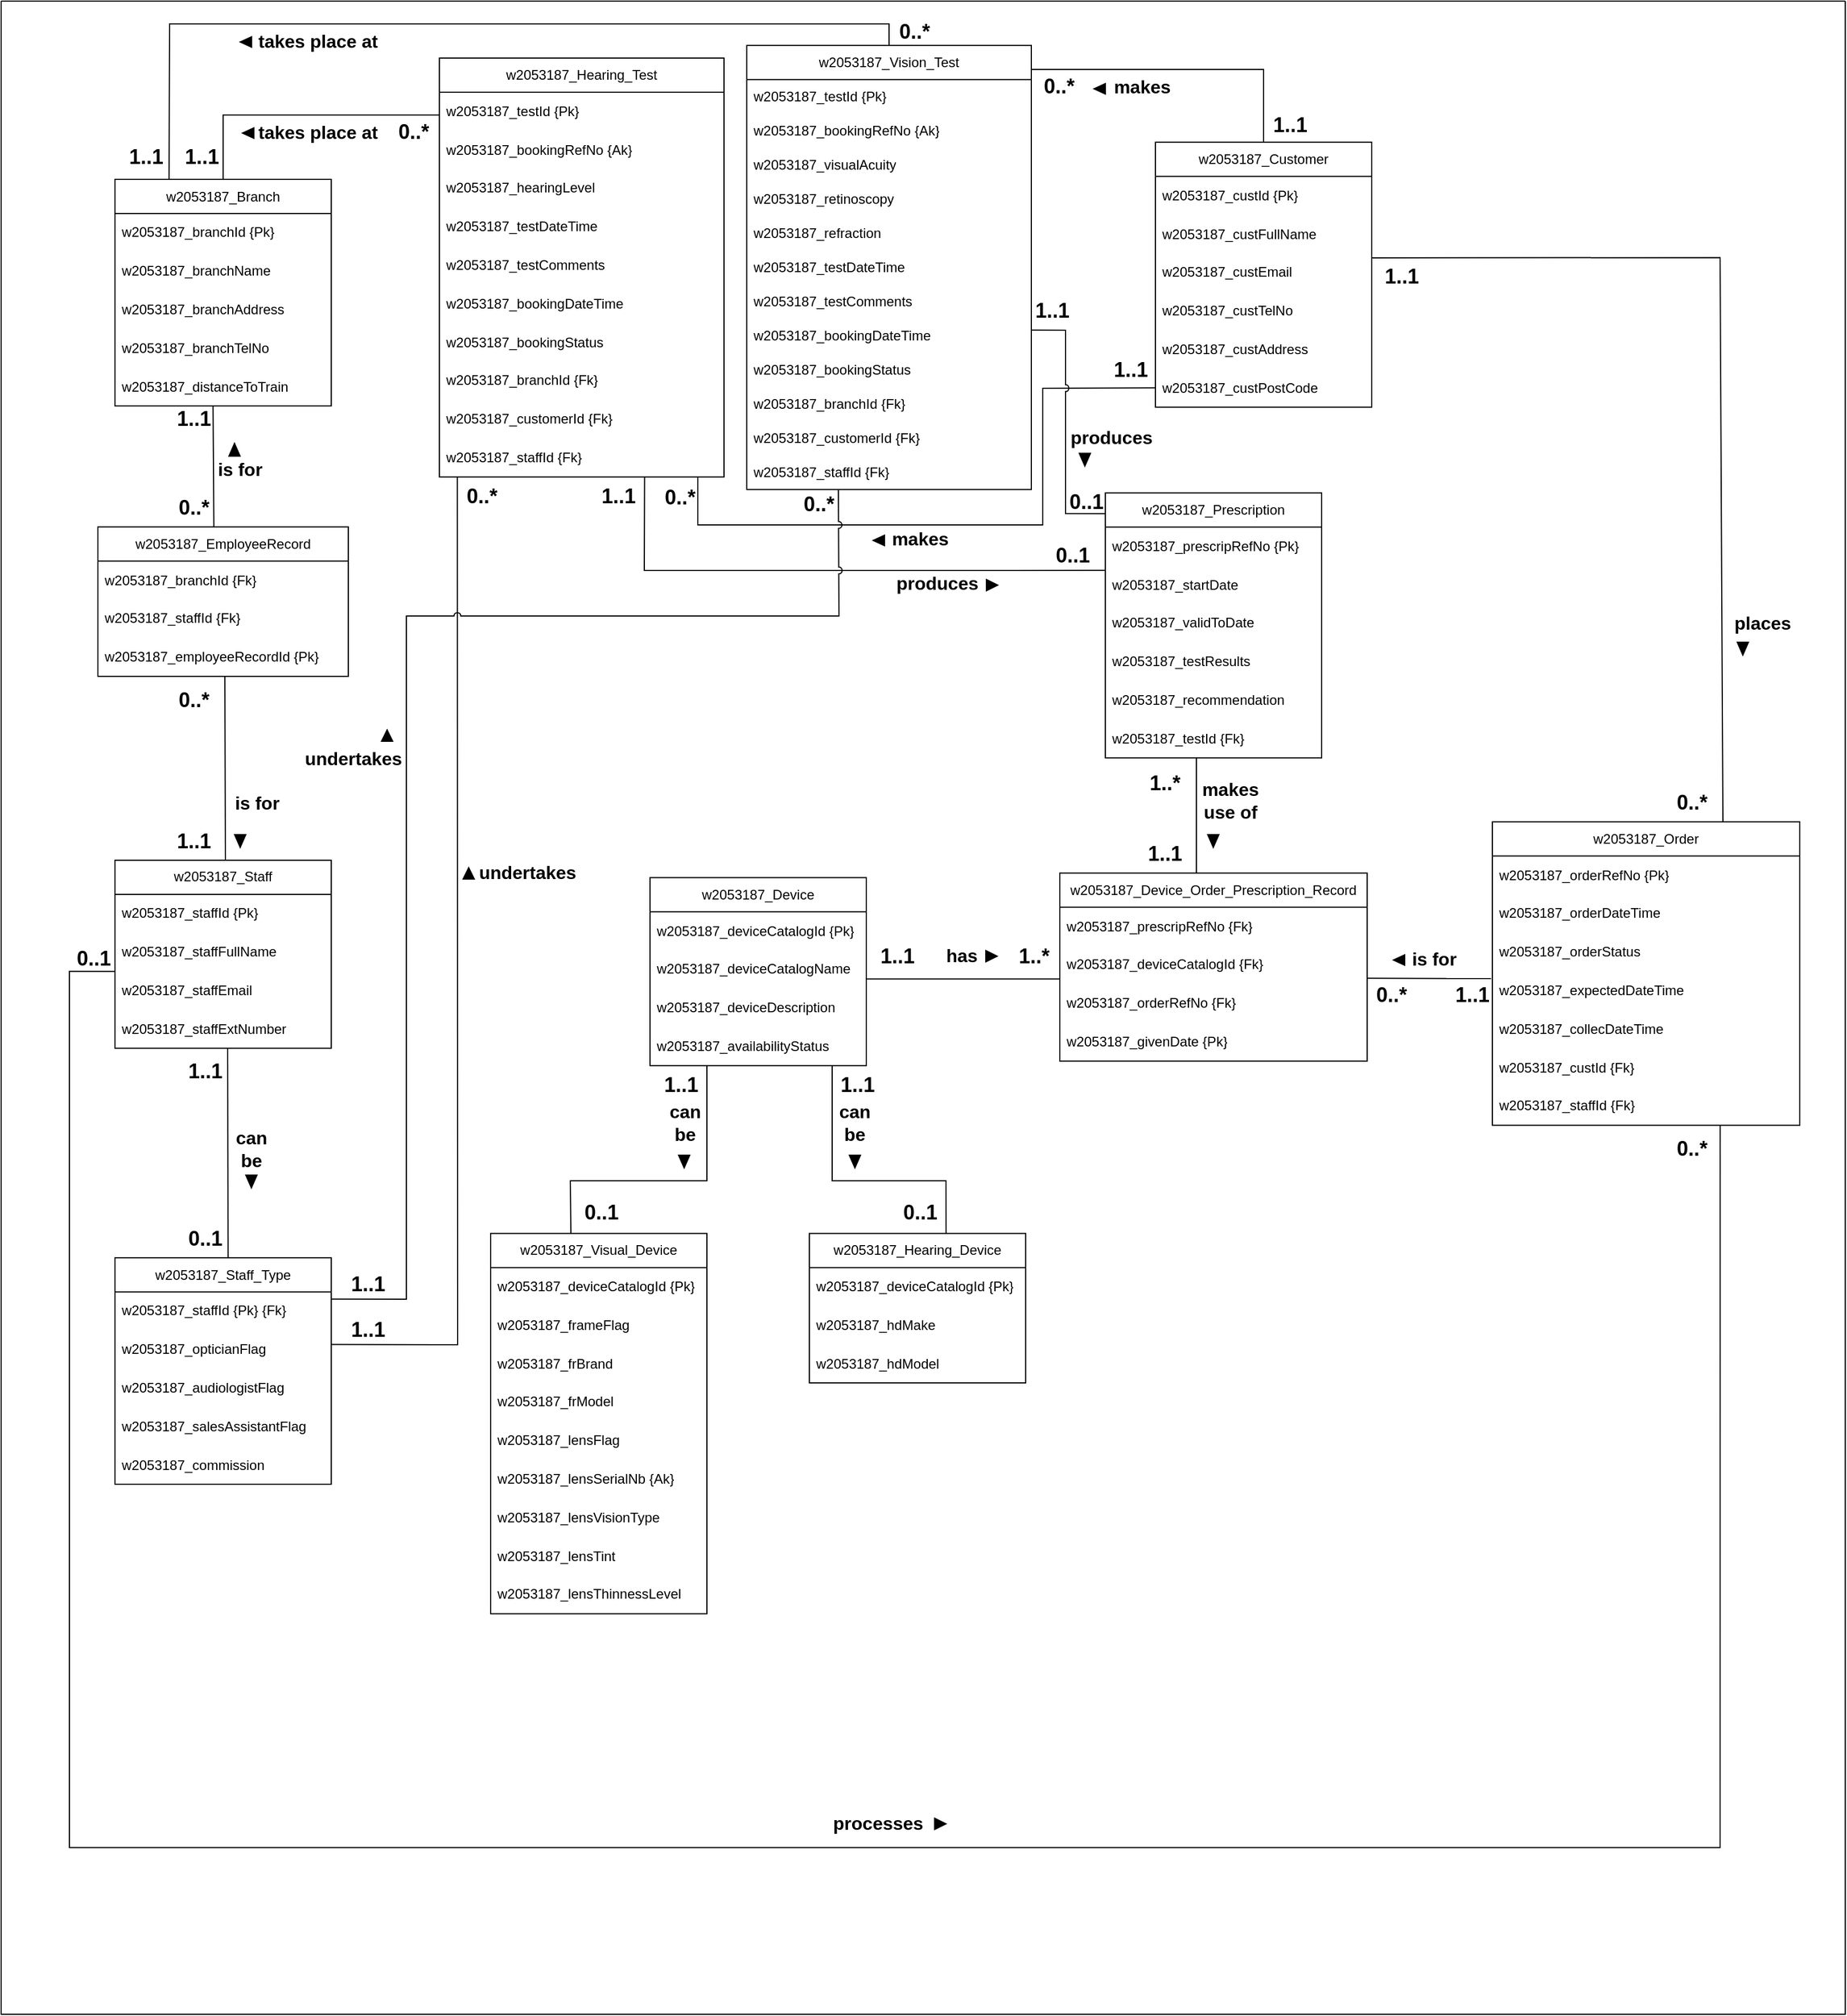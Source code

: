 <mxfile version="24.8.9">
  <diagram name="Page-1" id="ej1hpL4I4NgWzJBvOEPz">
    <mxGraphModel dx="1615" dy="-243" grid="1" gridSize="10" guides="1" tooltips="1" connect="1" arrows="1" fold="1" page="1" pageScale="1" pageWidth="850" pageHeight="1100" math="0" shadow="0">
      <root>
        <mxCell id="0" />
        <mxCell id="1" parent="0" />
        <mxCell id="vTrTwZQF_lzcv5GR676D-666" value="" style="group" vertex="1" connectable="0" parent="1">
          <mxGeometry x="465" y="1860" width="1620" height="1768" as="geometry" />
        </mxCell>
        <mxCell id="vTrTwZQF_lzcv5GR676D-193" value="w2053187_Branch" style="swimlane;fontStyle=0;childLayout=stackLayout;horizontal=1;startSize=30;horizontalStack=0;resizeParent=1;resizeParentMax=0;resizeLast=0;collapsible=1;marginBottom=0;whiteSpace=wrap;html=1;" vertex="1" parent="vTrTwZQF_lzcv5GR676D-666">
          <mxGeometry x="100" y="156.53" width="190" height="198.917" as="geometry" />
        </mxCell>
        <mxCell id="vTrTwZQF_lzcv5GR676D-194" value="w2053187_branchId {Pk}" style="text;strokeColor=none;fillColor=none;align=left;verticalAlign=middle;spacingLeft=4;spacingRight=4;overflow=hidden;points=[[0,0.5],[1,0.5]];portConstraint=eastwest;rotatable=0;whiteSpace=wrap;html=1;" vertex="1" parent="vTrTwZQF_lzcv5GR676D-193">
          <mxGeometry y="30" width="190" height="33.783" as="geometry" />
        </mxCell>
        <mxCell id="vTrTwZQF_lzcv5GR676D-195" value="w2053187_branchName" style="text;strokeColor=none;fillColor=none;align=left;verticalAlign=middle;spacingLeft=4;spacingRight=4;overflow=hidden;points=[[0,0.5],[1,0.5]];portConstraint=eastwest;rotatable=0;whiteSpace=wrap;html=1;" vertex="1" parent="vTrTwZQF_lzcv5GR676D-193">
          <mxGeometry y="63.783" width="190" height="33.783" as="geometry" />
        </mxCell>
        <mxCell id="vTrTwZQF_lzcv5GR676D-196" value="w2053187_branchAddress" style="text;strokeColor=none;fillColor=none;align=left;verticalAlign=middle;spacingLeft=4;spacingRight=4;overflow=hidden;points=[[0,0.5],[1,0.5]];portConstraint=eastwest;rotatable=0;whiteSpace=wrap;html=1;" vertex="1" parent="vTrTwZQF_lzcv5GR676D-193">
          <mxGeometry y="97.567" width="190" height="33.783" as="geometry" />
        </mxCell>
        <mxCell id="vTrTwZQF_lzcv5GR676D-197" value="w2053187_branchTelNo" style="text;strokeColor=none;fillColor=none;align=left;verticalAlign=middle;spacingLeft=4;spacingRight=4;overflow=hidden;points=[[0,0.5],[1,0.5]];portConstraint=eastwest;rotatable=0;whiteSpace=wrap;html=1;" vertex="1" parent="vTrTwZQF_lzcv5GR676D-193">
          <mxGeometry y="131.35" width="190" height="33.783" as="geometry" />
        </mxCell>
        <mxCell id="vTrTwZQF_lzcv5GR676D-198" value="w2053187_distanceToTrain" style="text;strokeColor=none;fillColor=none;align=left;verticalAlign=middle;spacingLeft=4;spacingRight=4;overflow=hidden;points=[[0,0.5],[1,0.5]];portConstraint=eastwest;rotatable=0;whiteSpace=wrap;html=1;" vertex="1" parent="vTrTwZQF_lzcv5GR676D-193">
          <mxGeometry y="165.134" width="190" height="33.783" as="geometry" />
        </mxCell>
        <mxCell id="vTrTwZQF_lzcv5GR676D-200" value="w2053187_EmployeeRecord" style="swimlane;fontStyle=0;childLayout=stackLayout;horizontal=1;startSize=30;horizontalStack=0;resizeParent=1;resizeParentMax=0;resizeLast=0;collapsible=1;marginBottom=0;whiteSpace=wrap;html=1;" vertex="1" parent="vTrTwZQF_lzcv5GR676D-666">
          <mxGeometry x="85" y="461.707" width="220" height="131.35" as="geometry" />
        </mxCell>
        <mxCell id="vTrTwZQF_lzcv5GR676D-201" value="w2053187_branchId {Fk}" style="text;strokeColor=none;fillColor=none;align=left;verticalAlign=middle;spacingLeft=4;spacingRight=4;overflow=hidden;points=[[0,0.5],[1,0.5]];portConstraint=eastwest;rotatable=0;whiteSpace=wrap;html=1;" vertex="1" parent="vTrTwZQF_lzcv5GR676D-200">
          <mxGeometry y="30" width="220" height="33.783" as="geometry" />
        </mxCell>
        <mxCell id="vTrTwZQF_lzcv5GR676D-202" value="w2053187_staffId {Fk}" style="text;strokeColor=none;fillColor=none;align=left;verticalAlign=middle;spacingLeft=4;spacingRight=4;overflow=hidden;points=[[0,0.5],[1,0.5]];portConstraint=eastwest;rotatable=0;whiteSpace=wrap;html=1;" vertex="1" parent="vTrTwZQF_lzcv5GR676D-200">
          <mxGeometry y="63.783" width="220" height="33.783" as="geometry" />
        </mxCell>
        <mxCell id="vTrTwZQF_lzcv5GR676D-203" value="w2053187_employeeRecordId {Pk}" style="text;strokeColor=none;fillColor=none;align=left;verticalAlign=middle;spacingLeft=4;spacingRight=4;overflow=hidden;points=[[0,0.5],[1,0.5]];portConstraint=eastwest;rotatable=0;whiteSpace=wrap;html=1;" vertex="1" parent="vTrTwZQF_lzcv5GR676D-200">
          <mxGeometry y="97.567" width="220" height="33.783" as="geometry" />
        </mxCell>
        <mxCell id="vTrTwZQF_lzcv5GR676D-204" value="w2053187_Staff" style="swimlane;fontStyle=0;childLayout=stackLayout;horizontal=1;startSize=30;horizontalStack=0;resizeParent=1;resizeParentMax=0;resizeLast=0;collapsible=1;marginBottom=0;whiteSpace=wrap;html=1;" vertex="1" parent="vTrTwZQF_lzcv5GR676D-666">
          <mxGeometry x="100" y="754.497" width="190" height="165.134" as="geometry" />
        </mxCell>
        <mxCell id="vTrTwZQF_lzcv5GR676D-205" value="w2053187_staffId {Pk}" style="text;strokeColor=none;fillColor=none;align=left;verticalAlign=middle;spacingLeft=4;spacingRight=4;overflow=hidden;points=[[0,0.5],[1,0.5]];portConstraint=eastwest;rotatable=0;whiteSpace=wrap;html=1;" vertex="1" parent="vTrTwZQF_lzcv5GR676D-204">
          <mxGeometry y="30" width="190" height="33.783" as="geometry" />
        </mxCell>
        <mxCell id="vTrTwZQF_lzcv5GR676D-206" value="w2053187_staffFullName" style="text;strokeColor=none;fillColor=none;align=left;verticalAlign=middle;spacingLeft=4;spacingRight=4;overflow=hidden;points=[[0,0.5],[1,0.5]];portConstraint=eastwest;rotatable=0;whiteSpace=wrap;html=1;" vertex="1" parent="vTrTwZQF_lzcv5GR676D-204">
          <mxGeometry y="63.783" width="190" height="33.783" as="geometry" />
        </mxCell>
        <mxCell id="vTrTwZQF_lzcv5GR676D-207" value="w2053187_staffEmail" style="text;strokeColor=none;fillColor=none;align=left;verticalAlign=middle;spacingLeft=4;spacingRight=4;overflow=hidden;points=[[0,0.5],[1,0.5]];portConstraint=eastwest;rotatable=0;whiteSpace=wrap;html=1;" vertex="1" parent="vTrTwZQF_lzcv5GR676D-204">
          <mxGeometry y="97.567" width="190" height="33.783" as="geometry" />
        </mxCell>
        <mxCell id="vTrTwZQF_lzcv5GR676D-208" value="w2053187_staffExtNumber" style="text;strokeColor=none;fillColor=none;align=left;verticalAlign=middle;spacingLeft=4;spacingRight=4;overflow=hidden;points=[[0,0.5],[1,0.5]];portConstraint=eastwest;rotatable=0;whiteSpace=wrap;html=1;" vertex="1" parent="vTrTwZQF_lzcv5GR676D-204">
          <mxGeometry y="131.35" width="190" height="33.783" as="geometry" />
        </mxCell>
        <mxCell id="vTrTwZQF_lzcv5GR676D-209" value="w2053187_Staff_Type" style="swimlane;fontStyle=0;childLayout=stackLayout;horizontal=1;startSize=30;horizontalStack=0;resizeParent=1;resizeParentMax=0;resizeLast=0;collapsible=1;marginBottom=0;whiteSpace=wrap;html=1;" vertex="1" parent="vTrTwZQF_lzcv5GR676D-666">
          <mxGeometry x="100" y="1103.592" width="190" height="198.917" as="geometry" />
        </mxCell>
        <mxCell id="vTrTwZQF_lzcv5GR676D-210" value="w2053187_staffId {Pk} {Fk}" style="text;strokeColor=none;fillColor=none;align=left;verticalAlign=middle;spacingLeft=4;spacingRight=4;overflow=hidden;points=[[0,0.5],[1,0.5]];portConstraint=eastwest;rotatable=0;whiteSpace=wrap;html=1;" vertex="1" parent="vTrTwZQF_lzcv5GR676D-209">
          <mxGeometry y="30" width="190" height="33.783" as="geometry" />
        </mxCell>
        <mxCell id="vTrTwZQF_lzcv5GR676D-211" value="w2053187_opticianFlag" style="text;strokeColor=none;fillColor=none;align=left;verticalAlign=middle;spacingLeft=4;spacingRight=4;overflow=hidden;points=[[0,0.5],[1,0.5]];portConstraint=eastwest;rotatable=0;whiteSpace=wrap;html=1;" vertex="1" parent="vTrTwZQF_lzcv5GR676D-209">
          <mxGeometry y="63.783" width="190" height="33.783" as="geometry" />
        </mxCell>
        <mxCell id="vTrTwZQF_lzcv5GR676D-212" value="w2053187_audiologistFlag" style="text;strokeColor=none;fillColor=none;align=left;verticalAlign=middle;spacingLeft=4;spacingRight=4;overflow=hidden;points=[[0,0.5],[1,0.5]];portConstraint=eastwest;rotatable=0;whiteSpace=wrap;html=1;" vertex="1" parent="vTrTwZQF_lzcv5GR676D-209">
          <mxGeometry y="97.567" width="190" height="33.783" as="geometry" />
        </mxCell>
        <mxCell id="vTrTwZQF_lzcv5GR676D-213" value="w2053187_salesAssistantFlag" style="text;strokeColor=none;fillColor=none;align=left;verticalAlign=middle;spacingLeft=4;spacingRight=4;overflow=hidden;points=[[0,0.5],[1,0.5]];portConstraint=eastwest;rotatable=0;whiteSpace=wrap;html=1;" vertex="1" parent="vTrTwZQF_lzcv5GR676D-209">
          <mxGeometry y="131.35" width="190" height="33.783" as="geometry" />
        </mxCell>
        <mxCell id="vTrTwZQF_lzcv5GR676D-214" value="w2053187_commission" style="text;strokeColor=none;fillColor=none;align=left;verticalAlign=middle;spacingLeft=4;spacingRight=4;overflow=hidden;points=[[0,0.5],[1,0.5]];portConstraint=eastwest;rotatable=0;whiteSpace=wrap;html=1;" vertex="1" parent="vTrTwZQF_lzcv5GR676D-209">
          <mxGeometry y="165.134" width="190" height="33.783" as="geometry" />
        </mxCell>
        <mxCell id="vTrTwZQF_lzcv5GR676D-228" value="w2053187_Device" style="swimlane;fontStyle=0;childLayout=stackLayout;horizontal=1;startSize=30;horizontalStack=0;resizeParent=1;resizeParentMax=0;resizeLast=0;collapsible=1;marginBottom=0;whiteSpace=wrap;html=1;" vertex="1" parent="vTrTwZQF_lzcv5GR676D-666">
          <mxGeometry x="570" y="769.758" width="190" height="165.134" as="geometry" />
        </mxCell>
        <mxCell id="vTrTwZQF_lzcv5GR676D-229" value="w2053187_deviceCatalogId {Pk}" style="text;strokeColor=none;fillColor=none;align=left;verticalAlign=middle;spacingLeft=4;spacingRight=4;overflow=hidden;points=[[0,0.5],[1,0.5]];portConstraint=eastwest;rotatable=0;whiteSpace=wrap;html=1;" vertex="1" parent="vTrTwZQF_lzcv5GR676D-228">
          <mxGeometry y="30" width="190" height="33.783" as="geometry" />
        </mxCell>
        <mxCell id="vTrTwZQF_lzcv5GR676D-230" value="w2053187_deviceCatalogName" style="text;strokeColor=none;fillColor=none;align=left;verticalAlign=middle;spacingLeft=4;spacingRight=4;overflow=hidden;points=[[0,0.5],[1,0.5]];portConstraint=eastwest;rotatable=0;whiteSpace=wrap;html=1;" vertex="1" parent="vTrTwZQF_lzcv5GR676D-228">
          <mxGeometry y="63.783" width="190" height="33.783" as="geometry" />
        </mxCell>
        <mxCell id="vTrTwZQF_lzcv5GR676D-231" value="w2053187_deviceDescription" style="text;strokeColor=none;fillColor=none;align=left;verticalAlign=middle;spacingLeft=4;spacingRight=4;overflow=hidden;points=[[0,0.5],[1,0.5]];portConstraint=eastwest;rotatable=0;whiteSpace=wrap;html=1;" vertex="1" parent="vTrTwZQF_lzcv5GR676D-228">
          <mxGeometry y="97.567" width="190" height="33.783" as="geometry" />
        </mxCell>
        <mxCell id="vTrTwZQF_lzcv5GR676D-232" value="w2053187_availabilityStatus" style="text;strokeColor=none;fillColor=none;align=left;verticalAlign=middle;spacingLeft=4;spacingRight=4;overflow=hidden;points=[[0,0.5],[1,0.5]];portConstraint=eastwest;rotatable=0;whiteSpace=wrap;html=1;" vertex="1" parent="vTrTwZQF_lzcv5GR676D-228">
          <mxGeometry y="131.35" width="190" height="33.783" as="geometry" />
        </mxCell>
        <mxCell id="vTrTwZQF_lzcv5GR676D-233" value="w2053187_Visual_Device" style="swimlane;fontStyle=0;childLayout=stackLayout;horizontal=1;startSize=30;horizontalStack=0;resizeParent=1;resizeParentMax=0;resizeLast=0;collapsible=1;marginBottom=0;whiteSpace=wrap;html=1;" vertex="1" parent="vTrTwZQF_lzcv5GR676D-666">
          <mxGeometry x="430" y="1082.196" width="190" height="334.051" as="geometry" />
        </mxCell>
        <mxCell id="vTrTwZQF_lzcv5GR676D-234" value="w2053187_deviceCatalogId {Pk}" style="text;strokeColor=none;fillColor=none;align=left;verticalAlign=middle;spacingLeft=4;spacingRight=4;overflow=hidden;points=[[0,0.5],[1,0.5]];portConstraint=eastwest;rotatable=0;whiteSpace=wrap;html=1;" vertex="1" parent="vTrTwZQF_lzcv5GR676D-233">
          <mxGeometry y="30" width="190" height="33.783" as="geometry" />
        </mxCell>
        <mxCell id="vTrTwZQF_lzcv5GR676D-235" value="w2053187_frameFlag" style="text;strokeColor=none;fillColor=none;align=left;verticalAlign=middle;spacingLeft=4;spacingRight=4;overflow=hidden;points=[[0,0.5],[1,0.5]];portConstraint=eastwest;rotatable=0;whiteSpace=wrap;html=1;" vertex="1" parent="vTrTwZQF_lzcv5GR676D-233">
          <mxGeometry y="63.783" width="190" height="33.783" as="geometry" />
        </mxCell>
        <mxCell id="vTrTwZQF_lzcv5GR676D-236" value="w2053187_frBrand" style="text;strokeColor=none;fillColor=none;align=left;verticalAlign=middle;spacingLeft=4;spacingRight=4;overflow=hidden;points=[[0,0.5],[1,0.5]];portConstraint=eastwest;rotatable=0;whiteSpace=wrap;html=1;" vertex="1" parent="vTrTwZQF_lzcv5GR676D-233">
          <mxGeometry y="97.567" width="190" height="33.783" as="geometry" />
        </mxCell>
        <mxCell id="vTrTwZQF_lzcv5GR676D-237" value="w2053187_frModel" style="text;strokeColor=none;fillColor=none;align=left;verticalAlign=middle;spacingLeft=4;spacingRight=4;overflow=hidden;points=[[0,0.5],[1,0.5]];portConstraint=eastwest;rotatable=0;whiteSpace=wrap;html=1;" vertex="1" parent="vTrTwZQF_lzcv5GR676D-233">
          <mxGeometry y="131.35" width="190" height="33.783" as="geometry" />
        </mxCell>
        <mxCell id="vTrTwZQF_lzcv5GR676D-239" value="w2053187_lensFlag" style="text;strokeColor=none;fillColor=none;align=left;verticalAlign=middle;spacingLeft=4;spacingRight=4;overflow=hidden;points=[[0,0.5],[1,0.5]];portConstraint=eastwest;rotatable=0;whiteSpace=wrap;html=1;" vertex="1" parent="vTrTwZQF_lzcv5GR676D-233">
          <mxGeometry y="165.134" width="190" height="33.783" as="geometry" />
        </mxCell>
        <mxCell id="vTrTwZQF_lzcv5GR676D-240" value="w2053187_lensSerialNb {Ak}" style="text;strokeColor=none;fillColor=none;align=left;verticalAlign=middle;spacingLeft=4;spacingRight=4;overflow=hidden;points=[[0,0.5],[1,0.5]];portConstraint=eastwest;rotatable=0;whiteSpace=wrap;html=1;" vertex="1" parent="vTrTwZQF_lzcv5GR676D-233">
          <mxGeometry y="198.917" width="190" height="33.783" as="geometry" />
        </mxCell>
        <mxCell id="vTrTwZQF_lzcv5GR676D-241" value="w2053187_lensVisionType" style="text;strokeColor=none;fillColor=none;align=left;verticalAlign=middle;spacingLeft=4;spacingRight=4;overflow=hidden;points=[[0,0.5],[1,0.5]];portConstraint=eastwest;rotatable=0;whiteSpace=wrap;html=1;" vertex="1" parent="vTrTwZQF_lzcv5GR676D-233">
          <mxGeometry y="232.701" width="190" height="33.783" as="geometry" />
        </mxCell>
        <mxCell id="vTrTwZQF_lzcv5GR676D-242" value="w2053187_lensTint" style="text;strokeColor=none;fillColor=none;align=left;verticalAlign=middle;spacingLeft=4;spacingRight=4;overflow=hidden;points=[[0,0.5],[1,0.5]];portConstraint=eastwest;rotatable=0;whiteSpace=wrap;html=1;" vertex="1" parent="vTrTwZQF_lzcv5GR676D-233">
          <mxGeometry y="266.484" width="190" height="33.783" as="geometry" />
        </mxCell>
        <mxCell id="vTrTwZQF_lzcv5GR676D-243" value="w2053187_lensThinnessLevel" style="text;strokeColor=none;fillColor=none;align=left;verticalAlign=middle;spacingLeft=4;spacingRight=4;overflow=hidden;points=[[0,0.5],[1,0.5]];portConstraint=eastwest;rotatable=0;whiteSpace=wrap;html=1;" vertex="1" parent="vTrTwZQF_lzcv5GR676D-233">
          <mxGeometry y="300.268" width="190" height="33.783" as="geometry" />
        </mxCell>
        <mxCell id="vTrTwZQF_lzcv5GR676D-244" value="w2053187_Hearing_Device" style="swimlane;fontStyle=0;childLayout=stackLayout;horizontal=1;startSize=30;horizontalStack=0;resizeParent=1;resizeParentMax=0;resizeLast=0;collapsible=1;marginBottom=0;whiteSpace=wrap;html=1;" vertex="1" parent="vTrTwZQF_lzcv5GR676D-666">
          <mxGeometry x="710" y="1082.196" width="190" height="131.35" as="geometry" />
        </mxCell>
        <mxCell id="vTrTwZQF_lzcv5GR676D-245" value="w2053187_deviceCatalogId {Pk}" style="text;strokeColor=none;fillColor=none;align=left;verticalAlign=middle;spacingLeft=4;spacingRight=4;overflow=hidden;points=[[0,0.5],[1,0.5]];portConstraint=eastwest;rotatable=0;whiteSpace=wrap;html=1;" vertex="1" parent="vTrTwZQF_lzcv5GR676D-244">
          <mxGeometry y="30" width="190" height="33.783" as="geometry" />
        </mxCell>
        <mxCell id="vTrTwZQF_lzcv5GR676D-246" value="w2053187_hdMake" style="text;strokeColor=none;fillColor=none;align=left;verticalAlign=middle;spacingLeft=4;spacingRight=4;overflow=hidden;points=[[0,0.5],[1,0.5]];portConstraint=eastwest;rotatable=0;whiteSpace=wrap;html=1;" vertex="1" parent="vTrTwZQF_lzcv5GR676D-244">
          <mxGeometry y="63.783" width="190" height="33.783" as="geometry" />
        </mxCell>
        <mxCell id="vTrTwZQF_lzcv5GR676D-247" value="w2053187_hdModel" style="text;strokeColor=none;fillColor=none;align=left;verticalAlign=middle;spacingLeft=4;spacingRight=4;overflow=hidden;points=[[0,0.5],[1,0.5]];portConstraint=eastwest;rotatable=0;whiteSpace=wrap;html=1;" vertex="1" parent="vTrTwZQF_lzcv5GR676D-244">
          <mxGeometry y="97.567" width="190" height="33.783" as="geometry" />
        </mxCell>
        <mxCell id="vTrTwZQF_lzcv5GR676D-248" value="w2053187_Prescription" style="swimlane;fontStyle=0;childLayout=stackLayout;horizontal=1;startSize=30;horizontalStack=0;resizeParent=1;resizeParentMax=0;resizeLast=0;collapsible=1;marginBottom=0;whiteSpace=wrap;html=1;" vertex="1" parent="vTrTwZQF_lzcv5GR676D-666">
          <mxGeometry x="970" y="431.924" width="190" height="232.701" as="geometry">
            <mxRectangle x="1010" y="705" width="170" height="30" as="alternateBounds" />
          </mxGeometry>
        </mxCell>
        <mxCell id="vTrTwZQF_lzcv5GR676D-249" value="w2053187_prescripRefNo {Pk}" style="text;strokeColor=none;fillColor=none;align=left;verticalAlign=middle;spacingLeft=4;spacingRight=4;overflow=hidden;points=[[0,0.5],[1,0.5]];portConstraint=eastwest;rotatable=0;whiteSpace=wrap;html=1;" vertex="1" parent="vTrTwZQF_lzcv5GR676D-248">
          <mxGeometry y="30" width="190" height="33.783" as="geometry" />
        </mxCell>
        <mxCell id="vTrTwZQF_lzcv5GR676D-250" value="w2053187_startDate" style="text;strokeColor=none;fillColor=none;align=left;verticalAlign=middle;spacingLeft=4;spacingRight=4;overflow=hidden;points=[[0,0.5],[1,0.5]];portConstraint=eastwest;rotatable=0;whiteSpace=wrap;html=1;" vertex="1" parent="vTrTwZQF_lzcv5GR676D-248">
          <mxGeometry y="63.783" width="190" height="33.783" as="geometry" />
        </mxCell>
        <mxCell id="vTrTwZQF_lzcv5GR676D-251" value="w2053187_validToDate" style="text;strokeColor=none;fillColor=none;align=left;verticalAlign=middle;spacingLeft=4;spacingRight=4;overflow=hidden;points=[[0,0.5],[1,0.5]];portConstraint=eastwest;rotatable=0;whiteSpace=wrap;html=1;" vertex="1" parent="vTrTwZQF_lzcv5GR676D-248">
          <mxGeometry y="97.567" width="190" height="33.783" as="geometry" />
        </mxCell>
        <mxCell id="vTrTwZQF_lzcv5GR676D-252" value="w2053187_testResults" style="text;strokeColor=none;fillColor=none;align=left;verticalAlign=middle;spacingLeft=4;spacingRight=4;overflow=hidden;points=[[0,0.5],[1,0.5]];portConstraint=eastwest;rotatable=0;whiteSpace=wrap;html=1;" vertex="1" parent="vTrTwZQF_lzcv5GR676D-248">
          <mxGeometry y="131.35" width="190" height="33.783" as="geometry" />
        </mxCell>
        <mxCell id="vTrTwZQF_lzcv5GR676D-253" value="w2053187_recommendation" style="text;strokeColor=none;fillColor=none;align=left;verticalAlign=middle;spacingLeft=4;spacingRight=4;overflow=hidden;points=[[0,0.5],[1,0.5]];portConstraint=eastwest;rotatable=0;whiteSpace=wrap;html=1;" vertex="1" parent="vTrTwZQF_lzcv5GR676D-248">
          <mxGeometry y="165.134" width="190" height="33.783" as="geometry" />
        </mxCell>
        <mxCell id="vTrTwZQF_lzcv5GR676D-254" value="w2053187_testId {Fk}" style="text;strokeColor=none;fillColor=none;align=left;verticalAlign=middle;spacingLeft=4;spacingRight=4;overflow=hidden;points=[[0,0.5],[1,0.5]];portConstraint=eastwest;rotatable=0;whiteSpace=wrap;html=1;" vertex="1" parent="vTrTwZQF_lzcv5GR676D-248">
          <mxGeometry y="198.917" width="190" height="33.783" as="geometry" />
        </mxCell>
        <mxCell id="vTrTwZQF_lzcv5GR676D-255" value="w2053187_Device_Order_Prescription_Record" style="swimlane;fontStyle=0;childLayout=stackLayout;horizontal=1;startSize=30;horizontalStack=0;resizeParent=1;resizeParentMax=0;resizeLast=0;collapsible=1;marginBottom=0;whiteSpace=wrap;html=1;" vertex="1" parent="vTrTwZQF_lzcv5GR676D-666">
          <mxGeometry x="930" y="765.758" width="270" height="165.134" as="geometry">
            <mxRectangle x="1010" y="705" width="170" height="30" as="alternateBounds" />
          </mxGeometry>
        </mxCell>
        <mxCell id="vTrTwZQF_lzcv5GR676D-256" value="w2053187_prescripRefNo {Fk}" style="text;strokeColor=none;fillColor=none;align=left;verticalAlign=middle;spacingLeft=4;spacingRight=4;overflow=hidden;points=[[0,0.5],[1,0.5]];portConstraint=eastwest;rotatable=0;whiteSpace=wrap;html=1;" vertex="1" parent="vTrTwZQF_lzcv5GR676D-255">
          <mxGeometry y="30" width="270" height="33.783" as="geometry" />
        </mxCell>
        <mxCell id="vTrTwZQF_lzcv5GR676D-257" value="w2053187_deviceCatalogId {Fk}" style="text;strokeColor=none;fillColor=none;align=left;verticalAlign=middle;spacingLeft=4;spacingRight=4;overflow=hidden;points=[[0,0.5],[1,0.5]];portConstraint=eastwest;rotatable=0;whiteSpace=wrap;html=1;" vertex="1" parent="vTrTwZQF_lzcv5GR676D-255">
          <mxGeometry y="63.783" width="270" height="33.783" as="geometry" />
        </mxCell>
        <mxCell id="vTrTwZQF_lzcv5GR676D-258" value="w2053187_orderRefNo {Fk}" style="text;strokeColor=none;fillColor=none;align=left;verticalAlign=middle;spacingLeft=4;spacingRight=4;overflow=hidden;points=[[0,0.5],[1,0.5]];portConstraint=eastwest;rotatable=0;whiteSpace=wrap;html=1;" vertex="1" parent="vTrTwZQF_lzcv5GR676D-255">
          <mxGeometry y="97.567" width="270" height="33.783" as="geometry" />
        </mxCell>
        <mxCell id="vTrTwZQF_lzcv5GR676D-259" value="w2053187_givenDate {Pk}" style="text;strokeColor=none;fillColor=none;align=left;verticalAlign=middle;spacingLeft=4;spacingRight=4;overflow=hidden;points=[[0,0.5],[1,0.5]];portConstraint=eastwest;rotatable=0;whiteSpace=wrap;html=1;" vertex="1" parent="vTrTwZQF_lzcv5GR676D-255">
          <mxGeometry y="131.35" width="270" height="33.783" as="geometry" />
        </mxCell>
        <mxCell id="vTrTwZQF_lzcv5GR676D-260" value="w2053187_Order" style="swimlane;fontStyle=0;childLayout=stackLayout;horizontal=1;startSize=30;horizontalStack=0;resizeParent=1;resizeParentMax=0;resizeLast=0;collapsible=1;marginBottom=0;whiteSpace=wrap;html=1;" vertex="1" parent="vTrTwZQF_lzcv5GR676D-666">
          <mxGeometry x="1310" y="720.713" width="270" height="266.484" as="geometry">
            <mxRectangle x="1010" y="705" width="170" height="30" as="alternateBounds" />
          </mxGeometry>
        </mxCell>
        <mxCell id="vTrTwZQF_lzcv5GR676D-261" value="w2053187_orderRefNo {Pk}" style="text;strokeColor=none;fillColor=none;align=left;verticalAlign=middle;spacingLeft=4;spacingRight=4;overflow=hidden;points=[[0,0.5],[1,0.5]];portConstraint=eastwest;rotatable=0;whiteSpace=wrap;html=1;" vertex="1" parent="vTrTwZQF_lzcv5GR676D-260">
          <mxGeometry y="30" width="270" height="33.783" as="geometry" />
        </mxCell>
        <mxCell id="vTrTwZQF_lzcv5GR676D-262" value="w2053187_orderDateTime" style="text;strokeColor=none;fillColor=none;align=left;verticalAlign=middle;spacingLeft=4;spacingRight=4;overflow=hidden;points=[[0,0.5],[1,0.5]];portConstraint=eastwest;rotatable=0;whiteSpace=wrap;html=1;" vertex="1" parent="vTrTwZQF_lzcv5GR676D-260">
          <mxGeometry y="63.783" width="270" height="33.783" as="geometry" />
        </mxCell>
        <mxCell id="vTrTwZQF_lzcv5GR676D-263" value="w2053187_orderStatus" style="text;strokeColor=none;fillColor=none;align=left;verticalAlign=middle;spacingLeft=4;spacingRight=4;overflow=hidden;points=[[0,0.5],[1,0.5]];portConstraint=eastwest;rotatable=0;whiteSpace=wrap;html=1;" vertex="1" parent="vTrTwZQF_lzcv5GR676D-260">
          <mxGeometry y="97.567" width="270" height="33.783" as="geometry" />
        </mxCell>
        <mxCell id="vTrTwZQF_lzcv5GR676D-265" value="w2053187_expectedDateTime" style="text;strokeColor=none;fillColor=none;align=left;verticalAlign=middle;spacingLeft=4;spacingRight=4;overflow=hidden;points=[[0,0.5],[1,0.5]];portConstraint=eastwest;rotatable=0;whiteSpace=wrap;html=1;" vertex="1" parent="vTrTwZQF_lzcv5GR676D-260">
          <mxGeometry y="131.35" width="270" height="33.783" as="geometry" />
        </mxCell>
        <mxCell id="vTrTwZQF_lzcv5GR676D-266" value="w2053187_collecDateTime" style="text;strokeColor=none;fillColor=none;align=left;verticalAlign=middle;spacingLeft=4;spacingRight=4;overflow=hidden;points=[[0,0.5],[1,0.5]];portConstraint=eastwest;rotatable=0;whiteSpace=wrap;html=1;" vertex="1" parent="vTrTwZQF_lzcv5GR676D-260">
          <mxGeometry y="165.134" width="270" height="33.783" as="geometry" />
        </mxCell>
        <mxCell id="vTrTwZQF_lzcv5GR676D-267" value="w2053187_custId {Fk}" style="text;strokeColor=none;fillColor=none;align=left;verticalAlign=middle;spacingLeft=4;spacingRight=4;overflow=hidden;points=[[0,0.5],[1,0.5]];portConstraint=eastwest;rotatable=0;whiteSpace=wrap;html=1;" vertex="1" parent="vTrTwZQF_lzcv5GR676D-260">
          <mxGeometry y="198.917" width="270" height="33.783" as="geometry" />
        </mxCell>
        <mxCell id="vTrTwZQF_lzcv5GR676D-268" value="w2053187_staffId {Fk}" style="text;strokeColor=none;fillColor=none;align=left;verticalAlign=middle;spacingLeft=4;spacingRight=4;overflow=hidden;points=[[0,0.5],[1,0.5]];portConstraint=eastwest;rotatable=0;whiteSpace=wrap;html=1;" vertex="1" parent="vTrTwZQF_lzcv5GR676D-260">
          <mxGeometry y="232.701" width="270" height="33.783" as="geometry" />
        </mxCell>
        <mxCell id="vTrTwZQF_lzcv5GR676D-269" value="w2053187_Customer" style="swimlane;fontStyle=0;childLayout=stackLayout;horizontal=1;startSize=30;horizontalStack=0;resizeParent=1;resizeParentMax=0;resizeLast=0;collapsible=1;marginBottom=0;whiteSpace=wrap;html=1;" vertex="1" parent="vTrTwZQF_lzcv5GR676D-666">
          <mxGeometry x="1014" y="123.873" width="190" height="232.701" as="geometry">
            <mxRectangle x="1010" y="705" width="170" height="30" as="alternateBounds" />
          </mxGeometry>
        </mxCell>
        <mxCell id="vTrTwZQF_lzcv5GR676D-270" value="w2053187_custId {Pk}" style="text;strokeColor=none;fillColor=none;align=left;verticalAlign=middle;spacingLeft=4;spacingRight=4;overflow=hidden;points=[[0,0.5],[1,0.5]];portConstraint=eastwest;rotatable=0;whiteSpace=wrap;html=1;" vertex="1" parent="vTrTwZQF_lzcv5GR676D-269">
          <mxGeometry y="30" width="190" height="33.783" as="geometry" />
        </mxCell>
        <mxCell id="vTrTwZQF_lzcv5GR676D-271" value="w2053187_custFullName" style="text;strokeColor=none;fillColor=none;align=left;verticalAlign=middle;spacingLeft=4;spacingRight=4;overflow=hidden;points=[[0,0.5],[1,0.5]];portConstraint=eastwest;rotatable=0;whiteSpace=wrap;html=1;" vertex="1" parent="vTrTwZQF_lzcv5GR676D-269">
          <mxGeometry y="63.783" width="190" height="33.783" as="geometry" />
        </mxCell>
        <mxCell id="vTrTwZQF_lzcv5GR676D-272" value="w2053187_custEmail" style="text;strokeColor=none;fillColor=none;align=left;verticalAlign=middle;spacingLeft=4;spacingRight=4;overflow=hidden;points=[[0,0.5],[1,0.5]];portConstraint=eastwest;rotatable=0;whiteSpace=wrap;html=1;" vertex="1" parent="vTrTwZQF_lzcv5GR676D-269">
          <mxGeometry y="97.567" width="190" height="33.783" as="geometry" />
        </mxCell>
        <mxCell id="vTrTwZQF_lzcv5GR676D-273" value="w2053187_custTelNo" style="text;strokeColor=none;fillColor=none;align=left;verticalAlign=middle;spacingLeft=4;spacingRight=4;overflow=hidden;points=[[0,0.5],[1,0.5]];portConstraint=eastwest;rotatable=0;whiteSpace=wrap;html=1;" vertex="1" parent="vTrTwZQF_lzcv5GR676D-269">
          <mxGeometry y="131.35" width="190" height="33.783" as="geometry" />
        </mxCell>
        <mxCell id="vTrTwZQF_lzcv5GR676D-274" value="w2053187_custAddress" style="text;strokeColor=none;fillColor=none;align=left;verticalAlign=middle;spacingLeft=4;spacingRight=4;overflow=hidden;points=[[0,0.5],[1,0.5]];portConstraint=eastwest;rotatable=0;whiteSpace=wrap;html=1;" vertex="1" parent="vTrTwZQF_lzcv5GR676D-269">
          <mxGeometry y="165.134" width="190" height="33.783" as="geometry" />
        </mxCell>
        <mxCell id="vTrTwZQF_lzcv5GR676D-275" value="w2053187_custPostCode" style="text;strokeColor=none;fillColor=none;align=left;verticalAlign=middle;spacingLeft=4;spacingRight=4;overflow=hidden;points=[[0,0.5],[1,0.5]];portConstraint=eastwest;rotatable=0;whiteSpace=wrap;html=1;" vertex="1" parent="vTrTwZQF_lzcv5GR676D-269">
          <mxGeometry y="198.917" width="190" height="33.783" as="geometry" />
        </mxCell>
        <mxCell id="vTrTwZQF_lzcv5GR676D-277" value="" style="endArrow=none;html=1;rounded=0;entryX=0.507;entryY=1.011;entryDx=0;entryDy=0;entryPerimeter=0;" edge="1" parent="vTrTwZQF_lzcv5GR676D-666" target="vTrTwZQF_lzcv5GR676D-203">
          <mxGeometry width="50" height="50" relative="1" as="geometry">
            <mxPoint x="197" y="754.497" as="sourcePoint" />
            <mxPoint x="197" y="590" as="targetPoint" />
          </mxGeometry>
        </mxCell>
        <mxCell id="vTrTwZQF_lzcv5GR676D-278" value="" style="endArrow=none;html=1;rounded=0;entryX=0.521;entryY=1.009;entryDx=0;entryDy=0;entryPerimeter=0;exitX=0.523;exitY=-0.001;exitDx=0;exitDy=0;exitPerimeter=0;" edge="1" source="vTrTwZQF_lzcv5GR676D-209" target="vTrTwZQF_lzcv5GR676D-208" parent="vTrTwZQF_lzcv5GR676D-666">
          <mxGeometry width="50" height="50" relative="1" as="geometry">
            <mxPoint x="193" y="1081.07" as="sourcePoint" />
            <mxPoint x="193" y="923.414" as="targetPoint" />
          </mxGeometry>
        </mxCell>
        <mxCell id="vTrTwZQF_lzcv5GR676D-282" value="" style="endArrow=none;html=1;rounded=0;exitX=1;exitY=0.5;exitDx=0;exitDy=0;entryX=0;entryY=0.5;entryDx=0;entryDy=0;" edge="1" parent="vTrTwZQF_lzcv5GR676D-666">
          <mxGeometry width="50" height="50" relative="1" as="geometry">
            <mxPoint x="760" y="858.721" as="sourcePoint" />
            <mxPoint x="930" y="858.721" as="targetPoint" />
          </mxGeometry>
        </mxCell>
        <mxCell id="vTrTwZQF_lzcv5GR676D-283" value="" style="endArrow=none;html=1;rounded=0;entryX=0.521;entryY=1.009;entryDx=0;entryDy=0;entryPerimeter=0;" edge="1" parent="vTrTwZQF_lzcv5GR676D-666">
          <mxGeometry width="50" height="50" relative="1" as="geometry">
            <mxPoint x="1050" y="765.758" as="sourcePoint" />
            <mxPoint x="1050" y="664.408" as="targetPoint" />
          </mxGeometry>
        </mxCell>
        <mxCell id="vTrTwZQF_lzcv5GR676D-284" value="" style="endArrow=none;html=1;rounded=0;entryX=0.75;entryY=0;entryDx=0;entryDy=0;exitX=0.223;exitY=0.007;exitDx=0;exitDy=0;exitPerimeter=0;" edge="1" target="vTrTwZQF_lzcv5GR676D-260" parent="vTrTwZQF_lzcv5GR676D-666" source="vTrTwZQF_lzcv5GR676D-331">
          <mxGeometry width="50" height="50" relative="1" as="geometry">
            <mxPoint x="1160" y="225.628" as="sourcePoint" />
            <mxPoint x="1410" y="225.223" as="targetPoint" />
            <Array as="points">
              <mxPoint x="1510" y="225.223" />
            </Array>
          </mxGeometry>
        </mxCell>
        <mxCell id="vTrTwZQF_lzcv5GR676D-285" value="" style="endArrow=none;html=1;rounded=0;entryX=0.521;entryY=1.009;entryDx=0;entryDy=0;entryPerimeter=0;exitX=0.371;exitY=0.001;exitDx=0;exitDy=0;exitPerimeter=0;" edge="1" source="vTrTwZQF_lzcv5GR676D-233" parent="vTrTwZQF_lzcv5GR676D-666">
          <mxGeometry width="50" height="50" relative="1" as="geometry">
            <mxPoint x="500" y="1081.07" as="sourcePoint" />
            <mxPoint x="620" y="934.675" as="targetPoint" />
            <Array as="points">
              <mxPoint x="500" y="1036.025" />
              <mxPoint x="620" y="1036.025" />
            </Array>
          </mxGeometry>
        </mxCell>
        <mxCell id="vTrTwZQF_lzcv5GR676D-286" value="" style="endArrow=none;html=1;rounded=0;entryX=0.521;entryY=1.009;entryDx=0;entryDy=0;entryPerimeter=0;exitX=0.632;exitY=0.002;exitDx=0;exitDy=0;exitPerimeter=0;" edge="1" source="vTrTwZQF_lzcv5GR676D-244" parent="vTrTwZQF_lzcv5GR676D-666">
          <mxGeometry width="50" height="50" relative="1" as="geometry">
            <mxPoint x="830" y="1081.07" as="sourcePoint" />
            <mxPoint x="730" y="934.675" as="targetPoint" />
            <Array as="points">
              <mxPoint x="830" y="1036.025" />
              <mxPoint x="730" y="1036.025" />
            </Array>
          </mxGeometry>
        </mxCell>
        <mxCell id="vTrTwZQF_lzcv5GR676D-287" value="" style="endArrow=none;html=1;rounded=0;entryX=0.741;entryY=1.006;entryDx=0;entryDy=0;entryPerimeter=0;exitX=0;exitY=0;exitDx=0;exitDy=0;exitPerimeter=0;" edge="1" source="vTrTwZQF_lzcv5GR676D-207" target="vTrTwZQF_lzcv5GR676D-268" parent="vTrTwZQF_lzcv5GR676D-666">
          <mxGeometry width="50" height="50" relative="1" as="geometry">
            <mxPoint x="98" y="855.847" as="sourcePoint" />
            <mxPoint x="1453" y="1644.127" as="targetPoint" />
            <Array as="points">
              <mxPoint x="60" y="852" />
              <mxPoint x="60" y="1621.605" />
              <mxPoint x="1510" y="1621.605" />
            </Array>
          </mxGeometry>
        </mxCell>
        <mxCell id="vTrTwZQF_lzcv5GR676D-290" value="" style="shape=mxgraph.arrows2.wedgeArrow;html=1;bendable=0;startWidth=4.918;fillColor=strokeColor;defaultFillColor=invert;defaultGradientColor=invert;rounded=0;" edge="1" parent="vTrTwZQF_lzcv5GR676D-666">
          <mxGeometry width="100" height="100" relative="1" as="geometry">
            <mxPoint x="600" y="1013.503" as="sourcePoint" />
            <mxPoint x="600" y="1024.764" as="targetPoint" />
          </mxGeometry>
        </mxCell>
        <mxCell id="vTrTwZQF_lzcv5GR676D-292" value="" style="shape=mxgraph.arrows2.wedgeArrow;html=1;bendable=0;startWidth=4.918;fillColor=strokeColor;defaultFillColor=invert;defaultGradientColor=invert;rounded=0;" edge="1" parent="vTrTwZQF_lzcv5GR676D-666">
          <mxGeometry width="100" height="100" relative="1" as="geometry">
            <mxPoint x="750" y="1013.503" as="sourcePoint" />
            <mxPoint x="750" y="1024.764" as="targetPoint" />
          </mxGeometry>
        </mxCell>
        <mxCell id="vTrTwZQF_lzcv5GR676D-293" value="" style="shape=mxgraph.arrows2.wedgeArrow;html=1;bendable=0;startWidth=4.918;fillColor=strokeColor;defaultFillColor=invert;defaultGradientColor=invert;rounded=0;" edge="1" parent="vTrTwZQF_lzcv5GR676D-666">
          <mxGeometry width="100" height="100" relative="1" as="geometry">
            <mxPoint x="210" y="731.975" as="sourcePoint" />
            <mxPoint x="210" y="743.236" as="targetPoint" />
          </mxGeometry>
        </mxCell>
        <mxCell id="vTrTwZQF_lzcv5GR676D-294" value="" style="shape=mxgraph.arrows2.wedgeArrow;html=1;bendable=0;startWidth=4.918;fillColor=strokeColor;defaultFillColor=invert;defaultGradientColor=invert;rounded=0;" edge="1" parent="vTrTwZQF_lzcv5GR676D-666">
          <mxGeometry width="100" height="100" relative="1" as="geometry">
            <mxPoint x="865" y="838.764" as="sourcePoint" />
            <mxPoint x="875" y="838.764" as="targetPoint" />
          </mxGeometry>
        </mxCell>
        <mxCell id="vTrTwZQF_lzcv5GR676D-298" value="" style="shape=mxgraph.arrows2.wedgeArrow;html=1;bendable=0;startWidth=4.918;fillColor=strokeColor;defaultFillColor=invert;defaultGradientColor=invert;rounded=0;" edge="1" parent="vTrTwZQF_lzcv5GR676D-666">
          <mxGeometry width="100" height="100" relative="1" as="geometry">
            <mxPoint x="1064.81" y="731.975" as="sourcePoint" />
            <mxPoint x="1064.81" y="743.236" as="targetPoint" />
          </mxGeometry>
        </mxCell>
        <mxCell id="vTrTwZQF_lzcv5GR676D-299" value="" style="shape=mxgraph.arrows2.wedgeArrow;html=1;bendable=0;startWidth=4.59;fillColor=strokeColor;defaultFillColor=invert;defaultGradientColor=invert;rounded=0;" edge="1" parent="vTrTwZQF_lzcv5GR676D-666">
          <mxGeometry width="100" height="100" relative="1" as="geometry">
            <mxPoint x="1233" y="842.109" as="sourcePoint" />
            <mxPoint x="1223" y="842.109" as="targetPoint" />
          </mxGeometry>
        </mxCell>
        <mxCell id="vTrTwZQF_lzcv5GR676D-300" value="" style="shape=mxgraph.arrows2.wedgeArrow;html=1;bendable=0;startWidth=4.918;fillColor=strokeColor;defaultFillColor=invert;defaultGradientColor=invert;rounded=0;" edge="1" parent="vTrTwZQF_lzcv5GR676D-666">
          <mxGeometry width="100" height="100" relative="1" as="geometry">
            <mxPoint x="1530" y="563.057" as="sourcePoint" />
            <mxPoint x="1530" y="574.318" as="targetPoint" />
          </mxGeometry>
        </mxCell>
        <mxCell id="vTrTwZQF_lzcv5GR676D-301" value="" style="shape=mxgraph.arrows2.wedgeArrow;html=1;bendable=0;startWidth=4.918;fillColor=strokeColor;defaultFillColor=invert;defaultGradientColor=invert;rounded=0;" edge="1" parent="vTrTwZQF_lzcv5GR676D-666">
          <mxGeometry width="100" height="100" relative="1" as="geometry">
            <mxPoint x="820" y="1600.772" as="sourcePoint" />
            <mxPoint x="830" y="1600.772" as="targetPoint" />
          </mxGeometry>
        </mxCell>
        <mxCell id="vTrTwZQF_lzcv5GR676D-304" value="&lt;font style=&quot;font-size: 16px;&quot;&gt;&lt;b&gt;is for&lt;/b&gt;&lt;/font&gt;" style="text;html=1;align=center;verticalAlign=middle;whiteSpace=wrap;rounded=0;" vertex="1" parent="vTrTwZQF_lzcv5GR676D-666">
          <mxGeometry x="200" y="686.93" width="50" height="33.783" as="geometry" />
        </mxCell>
        <mxCell id="vTrTwZQF_lzcv5GR676D-309" value="&lt;font style=&quot;font-size: 16px;&quot;&gt;&lt;b&gt;places&lt;/b&gt;&lt;/font&gt;" style="text;html=1;align=center;verticalAlign=middle;whiteSpace=wrap;rounded=0;" vertex="1" parent="vTrTwZQF_lzcv5GR676D-666">
          <mxGeometry x="1500" y="529.274" width="94.5" height="33.783" as="geometry" />
        </mxCell>
        <mxCell id="vTrTwZQF_lzcv5GR676D-310" value="&lt;font style=&quot;font-size: 16px;&quot;&gt;&lt;b&gt;makes use of&lt;/b&gt;&lt;/font&gt;" style="text;html=1;align=center;verticalAlign=middle;whiteSpace=wrap;rounded=0;" vertex="1" parent="vTrTwZQF_lzcv5GR676D-666">
          <mxGeometry x="1040" y="684.678" width="80" height="33.783" as="geometry" />
        </mxCell>
        <mxCell id="vTrTwZQF_lzcv5GR676D-311" value="&lt;font style=&quot;font-size: 16px;&quot;&gt;&lt;b&gt;has&lt;/b&gt;&lt;/font&gt;" style="text;html=1;align=center;verticalAlign=middle;whiteSpace=wrap;rounded=0;" vertex="1" parent="vTrTwZQF_lzcv5GR676D-666">
          <mxGeometry x="803.5" y="820.938" width="80" height="33.783" as="geometry" />
        </mxCell>
        <mxCell id="vTrTwZQF_lzcv5GR676D-312" value="&lt;font style=&quot;font-size: 16px;&quot;&gt;&lt;b&gt;is for&lt;/b&gt;&lt;/font&gt;" style="text;html=1;align=center;verticalAlign=middle;whiteSpace=wrap;rounded=0;" vertex="1" parent="vTrTwZQF_lzcv5GR676D-666">
          <mxGeometry x="1219" y="824.316" width="80" height="33.783" as="geometry" />
        </mxCell>
        <mxCell id="vTrTwZQF_lzcv5GR676D-313" value="&lt;font style=&quot;font-size: 16px;&quot;&gt;&lt;b&gt;processes&lt;/b&gt;&lt;/font&gt;" style="text;html=1;align=center;verticalAlign=middle;whiteSpace=wrap;rounded=0;" vertex="1" parent="vTrTwZQF_lzcv5GR676D-666">
          <mxGeometry x="723" y="1583.191" width="94.5" height="33.783" as="geometry" />
        </mxCell>
        <mxCell id="vTrTwZQF_lzcv5GR676D-314" value="&lt;font style=&quot;font-size: 16px;&quot;&gt;&lt;b&gt;can be&lt;/b&gt;&lt;/font&gt;" style="text;html=1;align=center;verticalAlign=middle;whiteSpace=wrap;rounded=0;" vertex="1" parent="vTrTwZQF_lzcv5GR676D-666">
          <mxGeometry x="576" y="968.459" width="50" height="33.783" as="geometry" />
        </mxCell>
        <mxCell id="vTrTwZQF_lzcv5GR676D-315" value="&lt;font style=&quot;font-size: 16px;&quot;&gt;&lt;b&gt;can be&lt;/b&gt;&lt;/font&gt;" style="text;html=1;align=center;verticalAlign=middle;whiteSpace=wrap;rounded=0;" vertex="1" parent="vTrTwZQF_lzcv5GR676D-666">
          <mxGeometry x="725" y="968.459" width="50" height="33.783" as="geometry" />
        </mxCell>
        <mxCell id="vTrTwZQF_lzcv5GR676D-316" value="" style="swimlane;startSize=0;" vertex="1" parent="vTrTwZQF_lzcv5GR676D-666">
          <mxGeometry width="1620" height="1768" as="geometry" />
        </mxCell>
        <mxCell id="vTrTwZQF_lzcv5GR676D-317" value="&lt;font size=&quot;1&quot; style=&quot;&quot;&gt;&lt;b style=&quot;font-size: 18px;&quot;&gt;1..1&lt;/b&gt;&lt;/font&gt;" style="text;html=1;align=center;verticalAlign=middle;whiteSpace=wrap;rounded=0;" vertex="1" parent="vTrTwZQF_lzcv5GR676D-316">
          <mxGeometry x="121.5" y="349.997" width="94.5" height="33.783" as="geometry" />
        </mxCell>
        <mxCell id="vTrTwZQF_lzcv5GR676D-318" value="&lt;font size=&quot;1&quot; style=&quot;&quot;&gt;&lt;b style=&quot;font-size: 18px;&quot;&gt;0..*&lt;/b&gt;&lt;/font&gt;" style="text;html=1;align=center;verticalAlign=middle;whiteSpace=wrap;rounded=0;" vertex="1" parent="vTrTwZQF_lzcv5GR676D-316">
          <mxGeometry x="121.5" y="427.924" width="94.5" height="33.783" as="geometry" />
        </mxCell>
        <mxCell id="vTrTwZQF_lzcv5GR676D-319" value="&lt;font size=&quot;1&quot; style=&quot;&quot;&gt;&lt;b style=&quot;font-size: 18px;&quot;&gt;0..*&lt;/b&gt;&lt;/font&gt;" style="text;html=1;align=center;verticalAlign=middle;whiteSpace=wrap;rounded=0;" vertex="1" parent="vTrTwZQF_lzcv5GR676D-316">
          <mxGeometry x="121.5" y="596.841" width="94.5" height="33.783" as="geometry" />
        </mxCell>
        <mxCell id="vTrTwZQF_lzcv5GR676D-320" value="&lt;font size=&quot;1&quot; style=&quot;&quot;&gt;&lt;b style=&quot;font-size: 18px;&quot;&gt;1..1&lt;/b&gt;&lt;/font&gt;" style="text;html=1;align=center;verticalAlign=middle;whiteSpace=wrap;rounded=0;" vertex="1" parent="vTrTwZQF_lzcv5GR676D-316">
          <mxGeometry x="121.5" y="720.713" width="94.5" height="33.783" as="geometry" />
        </mxCell>
        <mxCell id="vTrTwZQF_lzcv5GR676D-321" value="&lt;font size=&quot;1&quot; style=&quot;&quot;&gt;&lt;b style=&quot;font-size: 18px;&quot;&gt;1..1&lt;/b&gt;&lt;/font&gt;" style="text;html=1;align=center;verticalAlign=middle;whiteSpace=wrap;rounded=0;" vertex="1" parent="vTrTwZQF_lzcv5GR676D-316">
          <mxGeometry x="131.5" y="923.414" width="94.5" height="33.783" as="geometry" />
        </mxCell>
        <mxCell id="vTrTwZQF_lzcv5GR676D-322" value="&lt;font size=&quot;1&quot; style=&quot;&quot;&gt;&lt;b style=&quot;font-size: 18px;&quot;&gt;0..1&lt;/b&gt;&lt;/font&gt;" style="text;html=1;align=center;verticalAlign=middle;whiteSpace=wrap;rounded=0;" vertex="1" parent="vTrTwZQF_lzcv5GR676D-316">
          <mxGeometry x="34" y="824.316" width="94.5" height="33.783" as="geometry" />
        </mxCell>
        <mxCell id="vTrTwZQF_lzcv5GR676D-331" value="&lt;font size=&quot;1&quot; style=&quot;&quot;&gt;&lt;b style=&quot;font-size: 18px;&quot;&gt;1..1&lt;/b&gt;&lt;/font&gt;" style="text;html=1;align=center;verticalAlign=middle;whiteSpace=wrap;rounded=0;" vertex="1" parent="vTrTwZQF_lzcv5GR676D-316">
          <mxGeometry x="1183" y="225.223" width="94.5" height="33.783" as="geometry" />
        </mxCell>
        <mxCell id="vTrTwZQF_lzcv5GR676D-333" value="&lt;font size=&quot;1&quot; style=&quot;&quot;&gt;&lt;b style=&quot;font-size: 18px;&quot;&gt;1..1&lt;/b&gt;&lt;/font&gt;" style="text;html=1;align=center;verticalAlign=middle;whiteSpace=wrap;rounded=0;" vertex="1" parent="vTrTwZQF_lzcv5GR676D-316">
          <mxGeometry x="740" y="822.064" width="94.5" height="33.783" as="geometry" />
        </mxCell>
        <mxCell id="vTrTwZQF_lzcv5GR676D-334" value="&lt;font size=&quot;1&quot; style=&quot;&quot;&gt;&lt;b style=&quot;font-size: 18px;&quot;&gt;1..1&lt;/b&gt;&lt;/font&gt;" style="text;html=1;align=center;verticalAlign=middle;whiteSpace=wrap;rounded=0;" vertex="1" parent="vTrTwZQF_lzcv5GR676D-316">
          <mxGeometry x="705" y="934.675" width="94.5" height="33.783" as="geometry" />
        </mxCell>
        <mxCell id="vTrTwZQF_lzcv5GR676D-335" value="&lt;font size=&quot;1&quot; style=&quot;&quot;&gt;&lt;b style=&quot;font-size: 18px;&quot;&gt;1..1&lt;/b&gt;&lt;/font&gt;" style="text;html=1;align=center;verticalAlign=middle;whiteSpace=wrap;rounded=0;" vertex="1" parent="vTrTwZQF_lzcv5GR676D-316">
          <mxGeometry x="550" y="934.675" width="94.5" height="33.783" as="geometry" />
        </mxCell>
        <mxCell id="vTrTwZQF_lzcv5GR676D-336" value="&lt;font size=&quot;1&quot; style=&quot;&quot;&gt;&lt;b style=&quot;font-size: 18px;&quot;&gt;0..1&lt;/b&gt;&lt;/font&gt;" style="text;html=1;align=center;verticalAlign=middle;whiteSpace=wrap;rounded=0;" vertex="1" parent="vTrTwZQF_lzcv5GR676D-316">
          <mxGeometry x="480" y="1047.287" width="94.5" height="33.783" as="geometry" />
        </mxCell>
        <mxCell id="vTrTwZQF_lzcv5GR676D-337" value="&lt;font size=&quot;1&quot; style=&quot;&quot;&gt;&lt;b style=&quot;font-size: 18px;&quot;&gt;0..1&lt;/b&gt;&lt;/font&gt;" style="text;html=1;align=center;verticalAlign=middle;whiteSpace=wrap;rounded=0;" vertex="1" parent="vTrTwZQF_lzcv5GR676D-316">
          <mxGeometry x="760" y="1047.287" width="94.5" height="33.783" as="geometry" />
        </mxCell>
        <mxCell id="vTrTwZQF_lzcv5GR676D-338" value="&lt;font size=&quot;1&quot; style=&quot;&quot;&gt;&lt;b style=&quot;font-size: 18px;&quot;&gt;1..*&lt;/b&gt;&lt;/font&gt;" style="text;html=1;align=center;verticalAlign=middle;whiteSpace=wrap;rounded=0;" vertex="1" parent="vTrTwZQF_lzcv5GR676D-316">
          <mxGeometry x="859.5" y="822.064" width="94.5" height="33.783" as="geometry" />
        </mxCell>
        <mxCell id="vTrTwZQF_lzcv5GR676D-339" value="&lt;font size=&quot;1&quot; style=&quot;&quot;&gt;&lt;b style=&quot;font-size: 18px;&quot;&gt;1..1&lt;/b&gt;&lt;/font&gt;" style="text;html=1;align=center;verticalAlign=middle;whiteSpace=wrap;rounded=0;" vertex="1" parent="vTrTwZQF_lzcv5GR676D-316">
          <mxGeometry x="975" y="731.975" width="94.5" height="33.783" as="geometry" />
        </mxCell>
        <mxCell id="vTrTwZQF_lzcv5GR676D-340" value="&lt;font size=&quot;1&quot; style=&quot;&quot;&gt;&lt;b style=&quot;font-size: 18px;&quot;&gt;1..*&lt;/b&gt;&lt;/font&gt;" style="text;html=1;align=center;verticalAlign=middle;whiteSpace=wrap;rounded=0;" vertex="1" parent="vTrTwZQF_lzcv5GR676D-316">
          <mxGeometry x="975" y="670.038" width="94.5" height="33.783" as="geometry" />
        </mxCell>
        <mxCell id="vTrTwZQF_lzcv5GR676D-341" value="&lt;font size=&quot;1&quot; style=&quot;&quot;&gt;&lt;b style=&quot;font-size: 18px;&quot;&gt;0..*&lt;/b&gt;&lt;/font&gt;" style="text;html=1;align=center;verticalAlign=middle;whiteSpace=wrap;rounded=0;" vertex="1" parent="vTrTwZQF_lzcv5GR676D-316">
          <mxGeometry x="1174" y="855.847" width="94.5" height="33.783" as="geometry" />
        </mxCell>
        <mxCell id="vTrTwZQF_lzcv5GR676D-342" value="&lt;font size=&quot;1&quot; style=&quot;&quot;&gt;&lt;b style=&quot;font-size: 18px;&quot;&gt;1..1&lt;/b&gt;&lt;/font&gt;" style="text;html=1;align=center;verticalAlign=middle;whiteSpace=wrap;rounded=0;" vertex="1" parent="vTrTwZQF_lzcv5GR676D-316">
          <mxGeometry x="1245" y="855.847" width="94.5" height="33.783" as="geometry" />
        </mxCell>
        <mxCell id="vTrTwZQF_lzcv5GR676D-343" value="&lt;font size=&quot;1&quot; style=&quot;&quot;&gt;&lt;b style=&quot;font-size: 18px;&quot;&gt;0..*&lt;/b&gt;&lt;/font&gt;" style="text;html=1;align=center;verticalAlign=middle;whiteSpace=wrap;rounded=0;" vertex="1" parent="vTrTwZQF_lzcv5GR676D-316">
          <mxGeometry x="1438" y="686.93" width="94.5" height="33.783" as="geometry" />
        </mxCell>
        <mxCell id="vTrTwZQF_lzcv5GR676D-344" value="&lt;font size=&quot;1&quot; style=&quot;&quot;&gt;&lt;b style=&quot;font-size: 18px;&quot;&gt;0..*&lt;/b&gt;&lt;/font&gt;" style="text;html=1;align=center;verticalAlign=middle;whiteSpace=wrap;rounded=0;" vertex="1" parent="vTrTwZQF_lzcv5GR676D-316">
          <mxGeometry x="1438" y="990.981" width="94.5" height="33.783" as="geometry" />
        </mxCell>
        <mxCell id="vTrTwZQF_lzcv5GR676D-499" value="w2053187_Hearing_Test" style="swimlane;fontStyle=0;childLayout=stackLayout;horizontal=1;startSize=30;horizontalStack=0;resizeParent=1;resizeParentMax=0;resizeLast=0;collapsible=1;marginBottom=0;whiteSpace=wrap;html=1;" vertex="1" parent="vTrTwZQF_lzcv5GR676D-316">
          <mxGeometry x="385" y="49.996" width="250" height="367.834" as="geometry" />
        </mxCell>
        <mxCell id="vTrTwZQF_lzcv5GR676D-503" value="w2053187_testId {Pk}" style="text;strokeColor=none;fillColor=none;align=left;verticalAlign=middle;spacingLeft=4;spacingRight=4;overflow=hidden;points=[[0,0.5],[1,0.5]];portConstraint=eastwest;rotatable=0;whiteSpace=wrap;html=1;" vertex="1" parent="vTrTwZQF_lzcv5GR676D-499">
          <mxGeometry y="30" width="250" height="33.783" as="geometry" />
        </mxCell>
        <mxCell id="vTrTwZQF_lzcv5GR676D-500" value="w2053187_bookingRefNo {Ak}" style="text;strokeColor=none;fillColor=none;align=left;verticalAlign=middle;spacingLeft=4;spacingRight=4;overflow=hidden;points=[[0,0.5],[1,0.5]];portConstraint=eastwest;rotatable=0;whiteSpace=wrap;html=1;" vertex="1" parent="vTrTwZQF_lzcv5GR676D-499">
          <mxGeometry y="63.783" width="250" height="33.783" as="geometry" />
        </mxCell>
        <mxCell id="vTrTwZQF_lzcv5GR676D-506" value="w2053187_hearingLevel" style="text;strokeColor=none;fillColor=none;align=left;verticalAlign=middle;spacingLeft=4;spacingRight=4;overflow=hidden;points=[[0,0.5],[1,0.5]];portConstraint=eastwest;rotatable=0;whiteSpace=wrap;html=1;" vertex="1" parent="vTrTwZQF_lzcv5GR676D-499">
          <mxGeometry y="97.567" width="250" height="33.783" as="geometry" />
        </mxCell>
        <mxCell id="vTrTwZQF_lzcv5GR676D-504" value="w2053187_testDateTime" style="text;strokeColor=none;fillColor=none;align=left;verticalAlign=middle;spacingLeft=4;spacingRight=4;overflow=hidden;points=[[0,0.5],[1,0.5]];portConstraint=eastwest;rotatable=0;whiteSpace=wrap;html=1;" vertex="1" parent="vTrTwZQF_lzcv5GR676D-499">
          <mxGeometry y="131.35" width="250" height="33.783" as="geometry" />
        </mxCell>
        <mxCell id="vTrTwZQF_lzcv5GR676D-505" value="w2053187_testComments" style="text;strokeColor=none;fillColor=none;align=left;verticalAlign=middle;spacingLeft=4;spacingRight=4;overflow=hidden;points=[[0,0.5],[1,0.5]];portConstraint=eastwest;rotatable=0;whiteSpace=wrap;html=1;" vertex="1" parent="vTrTwZQF_lzcv5GR676D-499">
          <mxGeometry y="165.134" width="250" height="33.783" as="geometry" />
        </mxCell>
        <mxCell id="vTrTwZQF_lzcv5GR676D-501" value="w2053187_bookingDateTime" style="text;strokeColor=none;fillColor=none;align=left;verticalAlign=middle;spacingLeft=4;spacingRight=4;overflow=hidden;points=[[0,0.5],[1,0.5]];portConstraint=eastwest;rotatable=0;whiteSpace=wrap;html=1;" vertex="1" parent="vTrTwZQF_lzcv5GR676D-499">
          <mxGeometry y="198.917" width="250" height="33.783" as="geometry" />
        </mxCell>
        <mxCell id="vTrTwZQF_lzcv5GR676D-502" value="w2053187_bookingStatus" style="text;strokeColor=none;fillColor=none;align=left;verticalAlign=middle;spacingLeft=4;spacingRight=4;overflow=hidden;points=[[0,0.5],[1,0.5]];portConstraint=eastwest;rotatable=0;whiteSpace=wrap;html=1;" vertex="1" parent="vTrTwZQF_lzcv5GR676D-499">
          <mxGeometry y="232.701" width="250" height="33.783" as="geometry" />
        </mxCell>
        <mxCell id="vTrTwZQF_lzcv5GR676D-509" value="w2053187_branchId {Fk}" style="text;strokeColor=none;fillColor=none;align=left;verticalAlign=middle;spacingLeft=4;spacingRight=4;overflow=hidden;points=[[0,0.5],[1,0.5]];portConstraint=eastwest;rotatable=0;whiteSpace=wrap;html=1;" vertex="1" parent="vTrTwZQF_lzcv5GR676D-499">
          <mxGeometry y="266.484" width="250" height="33.783" as="geometry" />
        </mxCell>
        <mxCell id="vTrTwZQF_lzcv5GR676D-510" value="w2053187_customerId {Fk}" style="text;strokeColor=none;fillColor=none;align=left;verticalAlign=middle;spacingLeft=4;spacingRight=4;overflow=hidden;points=[[0,0.5],[1,0.5]];portConstraint=eastwest;rotatable=0;whiteSpace=wrap;html=1;" vertex="1" parent="vTrTwZQF_lzcv5GR676D-499">
          <mxGeometry y="300.268" width="250" height="33.783" as="geometry" />
        </mxCell>
        <mxCell id="vTrTwZQF_lzcv5GR676D-511" value="w2053187_staffId {Fk}" style="text;strokeColor=none;fillColor=none;align=left;verticalAlign=middle;spacingLeft=4;spacingRight=4;overflow=hidden;points=[[0,0.5],[1,0.5]];portConstraint=eastwest;rotatable=0;whiteSpace=wrap;html=1;" vertex="1" parent="vTrTwZQF_lzcv5GR676D-499">
          <mxGeometry y="334.051" width="250" height="33.783" as="geometry" />
        </mxCell>
        <mxCell id="vTrTwZQF_lzcv5GR676D-512" value="w2053187_Vision_Test" style="swimlane;fontStyle=0;childLayout=stackLayout;horizontal=1;startSize=30;horizontalStack=0;resizeParent=1;resizeParentMax=0;resizeLast=0;collapsible=1;marginBottom=0;whiteSpace=wrap;html=1;" vertex="1" parent="vTrTwZQF_lzcv5GR676D-316">
          <mxGeometry x="655" y="38.91" width="250" height="390" as="geometry" />
        </mxCell>
        <mxCell id="vTrTwZQF_lzcv5GR676D-513" value="w2053187_testId {Pk}" style="text;strokeColor=none;fillColor=none;align=left;verticalAlign=middle;spacingLeft=4;spacingRight=4;overflow=hidden;points=[[0,0.5],[1,0.5]];portConstraint=eastwest;rotatable=0;whiteSpace=wrap;html=1;" vertex="1" parent="vTrTwZQF_lzcv5GR676D-512">
          <mxGeometry y="30" width="250" height="30" as="geometry" />
        </mxCell>
        <mxCell id="vTrTwZQF_lzcv5GR676D-514" value="w2053187_bookingRefNo {Ak}" style="text;strokeColor=none;fillColor=none;align=left;verticalAlign=middle;spacingLeft=4;spacingRight=4;overflow=hidden;points=[[0,0.5],[1,0.5]];portConstraint=eastwest;rotatable=0;whiteSpace=wrap;html=1;" vertex="1" parent="vTrTwZQF_lzcv5GR676D-512">
          <mxGeometry y="60" width="250" height="30" as="geometry" />
        </mxCell>
        <mxCell id="vTrTwZQF_lzcv5GR676D-520" value="w2053187_visualAcuity" style="text;strokeColor=none;fillColor=none;align=left;verticalAlign=middle;spacingLeft=4;spacingRight=4;overflow=hidden;points=[[0,0.5],[1,0.5]];portConstraint=eastwest;rotatable=0;whiteSpace=wrap;html=1;" vertex="1" parent="vTrTwZQF_lzcv5GR676D-512">
          <mxGeometry y="90" width="250" height="30" as="geometry" />
        </mxCell>
        <mxCell id="vTrTwZQF_lzcv5GR676D-521" value="w2053187_retinoscopy" style="text;strokeColor=none;fillColor=none;align=left;verticalAlign=middle;spacingLeft=4;spacingRight=4;overflow=hidden;points=[[0,0.5],[1,0.5]];portConstraint=eastwest;rotatable=0;whiteSpace=wrap;html=1;" vertex="1" parent="vTrTwZQF_lzcv5GR676D-512">
          <mxGeometry y="120" width="250" height="30" as="geometry" />
        </mxCell>
        <mxCell id="vTrTwZQF_lzcv5GR676D-522" value="w2053187_refraction" style="text;strokeColor=none;fillColor=none;align=left;verticalAlign=middle;spacingLeft=4;spacingRight=4;overflow=hidden;points=[[0,0.5],[1,0.5]];portConstraint=eastwest;rotatable=0;whiteSpace=wrap;html=1;" vertex="1" parent="vTrTwZQF_lzcv5GR676D-512">
          <mxGeometry y="150" width="250" height="30" as="geometry" />
        </mxCell>
        <mxCell id="vTrTwZQF_lzcv5GR676D-517" value="w2053187_testDateTime" style="text;strokeColor=none;fillColor=none;align=left;verticalAlign=middle;spacingLeft=4;spacingRight=4;overflow=hidden;points=[[0,0.5],[1,0.5]];portConstraint=eastwest;rotatable=0;whiteSpace=wrap;html=1;" vertex="1" parent="vTrTwZQF_lzcv5GR676D-512">
          <mxGeometry y="180" width="250" height="30" as="geometry" />
        </mxCell>
        <mxCell id="vTrTwZQF_lzcv5GR676D-518" value="w2053187_testComments" style="text;strokeColor=none;fillColor=none;align=left;verticalAlign=middle;spacingLeft=4;spacingRight=4;overflow=hidden;points=[[0,0.5],[1,0.5]];portConstraint=eastwest;rotatable=0;whiteSpace=wrap;html=1;" vertex="1" parent="vTrTwZQF_lzcv5GR676D-512">
          <mxGeometry y="210" width="250" height="30" as="geometry" />
        </mxCell>
        <mxCell id="vTrTwZQF_lzcv5GR676D-525" value="w2053187_bookingDateTime" style="text;strokeColor=none;fillColor=none;align=left;verticalAlign=middle;spacingLeft=4;spacingRight=4;overflow=hidden;points=[[0,0.5],[1,0.5]];portConstraint=eastwest;rotatable=0;whiteSpace=wrap;html=1;" vertex="1" parent="vTrTwZQF_lzcv5GR676D-512">
          <mxGeometry y="240" width="250" height="30" as="geometry" />
        </mxCell>
        <mxCell id="vTrTwZQF_lzcv5GR676D-515" value="w2053187_bookingStatus" style="text;strokeColor=none;fillColor=none;align=left;verticalAlign=middle;spacingLeft=4;spacingRight=4;overflow=hidden;points=[[0,0.5],[1,0.5]];portConstraint=eastwest;rotatable=0;whiteSpace=wrap;html=1;" vertex="1" parent="vTrTwZQF_lzcv5GR676D-512">
          <mxGeometry y="270" width="250" height="30" as="geometry" />
        </mxCell>
        <mxCell id="vTrTwZQF_lzcv5GR676D-526" value="w2053187_branchId {Fk}" style="text;strokeColor=none;fillColor=none;align=left;verticalAlign=middle;spacingLeft=4;spacingRight=4;overflow=hidden;points=[[0,0.5],[1,0.5]];portConstraint=eastwest;rotatable=0;whiteSpace=wrap;html=1;" vertex="1" parent="vTrTwZQF_lzcv5GR676D-512">
          <mxGeometry y="300" width="250" height="30" as="geometry" />
        </mxCell>
        <mxCell id="vTrTwZQF_lzcv5GR676D-523" value="w2053187_customerId {Fk}" style="text;strokeColor=none;fillColor=none;align=left;verticalAlign=middle;spacingLeft=4;spacingRight=4;overflow=hidden;points=[[0,0.5],[1,0.5]];portConstraint=eastwest;rotatable=0;whiteSpace=wrap;html=1;" vertex="1" parent="vTrTwZQF_lzcv5GR676D-512">
          <mxGeometry y="330" width="250" height="30" as="geometry" />
        </mxCell>
        <mxCell id="vTrTwZQF_lzcv5GR676D-524" value="w2053187_staffId {Fk}" style="text;strokeColor=none;fillColor=none;align=left;verticalAlign=middle;spacingLeft=4;spacingRight=4;overflow=hidden;points=[[0,0.5],[1,0.5]];portConstraint=eastwest;rotatable=0;whiteSpace=wrap;html=1;" vertex="1" parent="vTrTwZQF_lzcv5GR676D-512">
          <mxGeometry y="360" width="250" height="30" as="geometry" />
        </mxCell>
        <mxCell id="vTrTwZQF_lzcv5GR676D-556" value="" style="endArrow=none;html=1;rounded=0;exitX=1;exitY=0.5;exitDx=0;exitDy=0;entryX=-0.004;entryY=0.228;entryDx=0;entryDy=0;entryPerimeter=0;" edge="1" parent="vTrTwZQF_lzcv5GR676D-316">
          <mxGeometry width="50" height="50" relative="1" as="geometry">
            <mxPoint x="1200.0" y="858.103" as="sourcePoint" />
            <mxPoint x="1308.92" y="858.436" as="targetPoint" />
          </mxGeometry>
        </mxCell>
        <mxCell id="vTrTwZQF_lzcv5GR676D-559" value="" style="endArrow=none;html=1;rounded=0;entryX=0.5;entryY=0;entryDx=0;entryDy=0;" edge="1" parent="vTrTwZQF_lzcv5GR676D-316" target="vTrTwZQF_lzcv5GR676D-269">
          <mxGeometry width="50" height="50" relative="1" as="geometry">
            <mxPoint x="905" y="60" as="sourcePoint" />
            <mxPoint x="955" y="10" as="targetPoint" />
            <Array as="points">
              <mxPoint x="1109" y="60" />
            </Array>
          </mxGeometry>
        </mxCell>
        <mxCell id="vTrTwZQF_lzcv5GR676D-302" value="&lt;font style=&quot;font-size: 16px;&quot;&gt;&lt;b&gt;takes place at&lt;/b&gt;&lt;/font&gt;" style="text;html=1;align=center;verticalAlign=middle;whiteSpace=wrap;rounded=0;" vertex="1" parent="vTrTwZQF_lzcv5GR676D-316">
          <mxGeometry x="216" y="100" width="125" height="30" as="geometry" />
        </mxCell>
        <mxCell id="vTrTwZQF_lzcv5GR676D-566" value="&lt;font style=&quot;font-size: 16px;&quot;&gt;&lt;b&gt;undertakes&lt;/b&gt;&lt;/font&gt;" style="text;html=1;align=center;verticalAlign=middle;whiteSpace=wrap;rounded=0;" vertex="1" parent="vTrTwZQF_lzcv5GR676D-316">
          <mxGeometry x="262" y="650" width="94.5" height="30" as="geometry" />
        </mxCell>
        <mxCell id="vTrTwZQF_lzcv5GR676D-306" value="&lt;font style=&quot;font-size: 16px;&quot;&gt;&lt;b&gt;undertakes&lt;/b&gt;&lt;/font&gt;" style="text;html=1;align=center;verticalAlign=middle;whiteSpace=wrap;rounded=0;" vertex="1" parent="vTrTwZQF_lzcv5GR676D-316">
          <mxGeometry x="415" y="750" width="94.5" height="30" as="geometry" />
        </mxCell>
        <mxCell id="vTrTwZQF_lzcv5GR676D-567" value="&lt;font style=&quot;font-size: 16px;&quot;&gt;&lt;b&gt;produces&lt;/b&gt;&lt;/font&gt;" style="text;html=1;align=center;verticalAlign=middle;whiteSpace=wrap;rounded=0;" vertex="1" parent="vTrTwZQF_lzcv5GR676D-316">
          <mxGeometry x="775" y="496" width="94.5" height="30" as="geometry" />
        </mxCell>
        <mxCell id="vTrTwZQF_lzcv5GR676D-307" value="&lt;font style=&quot;font-size: 16px;&quot;&gt;&lt;b&gt;produces&lt;/b&gt;&lt;/font&gt;" style="text;html=1;align=center;verticalAlign=middle;whiteSpace=wrap;rounded=0;" vertex="1" parent="vTrTwZQF_lzcv5GR676D-316">
          <mxGeometry x="928" y="368.0" width="94.5" height="30" as="geometry" />
        </mxCell>
        <mxCell id="vTrTwZQF_lzcv5GR676D-308" value="&lt;font style=&quot;font-size: 16px;&quot;&gt;&lt;b&gt;makes&lt;/b&gt;&lt;/font&gt;" style="text;html=1;align=center;verticalAlign=middle;whiteSpace=wrap;rounded=0;" vertex="1" parent="vTrTwZQF_lzcv5GR676D-316">
          <mxGeometry x="955" y="60" width="94.5" height="30" as="geometry" />
        </mxCell>
        <mxCell id="vTrTwZQF_lzcv5GR676D-568" value="&lt;font style=&quot;font-size: 16px;&quot;&gt;&lt;b&gt;makes&lt;/b&gt;&lt;/font&gt;" style="text;html=1;align=center;verticalAlign=middle;whiteSpace=wrap;rounded=0;" vertex="1" parent="vTrTwZQF_lzcv5GR676D-316">
          <mxGeometry x="760" y="456.71" width="94.5" height="30" as="geometry" />
        </mxCell>
        <mxCell id="vTrTwZQF_lzcv5GR676D-569" value="" style="shape=mxgraph.arrows2.wedgeArrow;html=1;bendable=0;startWidth=4.918;fillColor=strokeColor;defaultFillColor=invert;defaultGradientColor=invert;rounded=0;" edge="1" parent="vTrTwZQF_lzcv5GR676D-316">
          <mxGeometry width="100" height="100" relative="1" as="geometry">
            <mxPoint x="339.05" y="650" as="sourcePoint" />
            <mxPoint x="339.05" y="640" as="targetPoint" />
          </mxGeometry>
        </mxCell>
        <mxCell id="vTrTwZQF_lzcv5GR676D-570" value="" style="shape=mxgraph.arrows2.wedgeArrow;html=1;bendable=0;startWidth=4.918;fillColor=strokeColor;defaultFillColor=invert;defaultGradientColor=invert;rounded=0;" edge="1" parent="vTrTwZQF_lzcv5GR676D-316">
          <mxGeometry width="100" height="100" relative="1" as="geometry">
            <mxPoint x="410.73" y="771" as="sourcePoint" />
            <mxPoint x="410.73" y="761" as="targetPoint" />
          </mxGeometry>
        </mxCell>
        <mxCell id="vTrTwZQF_lzcv5GR676D-571" value="" style="shape=mxgraph.arrows2.wedgeArrow;html=1;bendable=0;startWidth=4.59;fillColor=strokeColor;defaultFillColor=invert;defaultGradientColor=invert;rounded=0;" edge="1" parent="vTrTwZQF_lzcv5GR676D-316">
          <mxGeometry width="100" height="100" relative="1" as="geometry">
            <mxPoint x="220" y="35.84" as="sourcePoint" />
            <mxPoint x="210" y="35.84" as="targetPoint" />
          </mxGeometry>
        </mxCell>
        <mxCell id="vTrTwZQF_lzcv5GR676D-572" value="" style="shape=mxgraph.arrows2.wedgeArrow;html=1;bendable=0;startWidth=4.59;fillColor=strokeColor;defaultFillColor=invert;defaultGradientColor=invert;rounded=0;" edge="1" parent="vTrTwZQF_lzcv5GR676D-316">
          <mxGeometry width="100" height="100" relative="1" as="geometry">
            <mxPoint x="222" y="115.82" as="sourcePoint" />
            <mxPoint x="212" y="115.82" as="targetPoint" />
          </mxGeometry>
        </mxCell>
        <mxCell id="vTrTwZQF_lzcv5GR676D-289" value="" style="shape=mxgraph.arrows2.wedgeArrow;html=1;bendable=0;startWidth=4.918;fillColor=strokeColor;defaultFillColor=invert;defaultGradientColor=invert;rounded=0;" edge="1" parent="vTrTwZQF_lzcv5GR676D-316">
          <mxGeometry width="100" height="100" relative="1" as="geometry">
            <mxPoint x="205.0" y="399.629" as="sourcePoint" />
            <mxPoint x="205.0" y="388.368" as="targetPoint" />
          </mxGeometry>
        </mxCell>
        <mxCell id="vTrTwZQF_lzcv5GR676D-303" value="&lt;font style=&quot;font-size: 16px;&quot;&gt;&lt;b&gt;is for&lt;/b&gt;&lt;/font&gt;" style="text;html=1;align=center;verticalAlign=middle;whiteSpace=wrap;rounded=0;" vertex="1" parent="vTrTwZQF_lzcv5GR676D-316">
          <mxGeometry x="185" y="394.14" width="50" height="33.783" as="geometry" />
        </mxCell>
        <mxCell id="vTrTwZQF_lzcv5GR676D-573" value="" style="endArrow=none;html=1;rounded=0;entryX=0.685;entryY=1;entryDx=0;entryDy=0;entryPerimeter=0;exitX=0.663;exitY=-0.008;exitDx=0;exitDy=0;exitPerimeter=0;" edge="1" parent="vTrTwZQF_lzcv5GR676D-316">
          <mxGeometry width="50" height="50" relative="1" as="geometry">
            <mxPoint x="186.86" y="461.706" as="sourcePoint" />
            <mxPoint x="186.15" y="355.447" as="targetPoint" />
          </mxGeometry>
        </mxCell>
        <mxCell id="vTrTwZQF_lzcv5GR676D-575" value="" style="shape=mxgraph.arrows2.wedgeArrow;html=1;bendable=0;startWidth=4.918;fillColor=strokeColor;defaultFillColor=invert;defaultGradientColor=invert;rounded=0;" edge="1" parent="vTrTwZQF_lzcv5GR676D-316">
          <mxGeometry width="100" height="100" relative="1" as="geometry">
            <mxPoint x="865.5" y="512.89" as="sourcePoint" />
            <mxPoint x="875.5" y="512.89" as="targetPoint" />
          </mxGeometry>
        </mxCell>
        <mxCell id="vTrTwZQF_lzcv5GR676D-305" value="&lt;font style=&quot;font-size: 16px;&quot;&gt;&lt;b&gt;can be&lt;/b&gt;&lt;/font&gt;" style="text;html=1;align=center;verticalAlign=middle;whiteSpace=wrap;rounded=0;" vertex="1" parent="vTrTwZQF_lzcv5GR676D-316">
          <mxGeometry x="195" y="991.502" width="50" height="33.783" as="geometry" />
        </mxCell>
        <mxCell id="vTrTwZQF_lzcv5GR676D-291" value="" style="shape=mxgraph.arrows2.wedgeArrow;html=1;bendable=0;startWidth=4.918;fillColor=strokeColor;defaultFillColor=invert;defaultGradientColor=invert;rounded=0;" edge="1" parent="vTrTwZQF_lzcv5GR676D-316">
          <mxGeometry width="100" height="100" relative="1" as="geometry">
            <mxPoint x="219.84" y="1030.996" as="sourcePoint" />
            <mxPoint x="219.84" y="1042.257" as="targetPoint" />
          </mxGeometry>
        </mxCell>
        <mxCell id="vTrTwZQF_lzcv5GR676D-577" value="" style="shape=mxgraph.arrows2.wedgeArrow;html=1;bendable=0;startWidth=4.918;fillColor=strokeColor;defaultFillColor=invert;defaultGradientColor=invert;rounded=0;" edge="1" parent="vTrTwZQF_lzcv5GR676D-316">
          <mxGeometry width="100" height="100" relative="1" as="geometry">
            <mxPoint x="952" y="397.136" as="sourcePoint" />
            <mxPoint x="952" y="408.397" as="targetPoint" />
          </mxGeometry>
        </mxCell>
        <mxCell id="vTrTwZQF_lzcv5GR676D-645" value="" style="shape=mxgraph.arrows2.wedgeArrow;html=1;bendable=0;startWidth=4.59;fillColor=strokeColor;defaultFillColor=invert;defaultGradientColor=invert;rounded=0;" edge="1" parent="vTrTwZQF_lzcv5GR676D-316">
          <mxGeometry width="100" height="100" relative="1" as="geometry">
            <mxPoint x="970" y="77.0" as="sourcePoint" />
            <mxPoint x="960" y="77.0" as="targetPoint" />
          </mxGeometry>
        </mxCell>
        <mxCell id="vTrTwZQF_lzcv5GR676D-647" value="" style="shape=mxgraph.arrows2.wedgeArrow;html=1;bendable=0;startWidth=4.59;fillColor=strokeColor;defaultFillColor=invert;defaultGradientColor=invert;rounded=0;" edge="1" parent="vTrTwZQF_lzcv5GR676D-316">
          <mxGeometry width="100" height="100" relative="1" as="geometry">
            <mxPoint x="776" y="473.57" as="sourcePoint" />
            <mxPoint x="766" y="473.57" as="targetPoint" />
          </mxGeometry>
        </mxCell>
        <mxCell id="vTrTwZQF_lzcv5GR676D-648" value="&lt;font size=&quot;1&quot; style=&quot;&quot;&gt;&lt;b style=&quot;font-size: 18px;&quot;&gt;1..1&lt;/b&gt;&lt;/font&gt;" style="text;html=1;align=center;verticalAlign=middle;whiteSpace=wrap;rounded=0;" vertex="1" parent="vTrTwZQF_lzcv5GR676D-316">
          <mxGeometry x="275" y="1110.004" width="94.5" height="33.783" as="geometry" />
        </mxCell>
        <mxCell id="vTrTwZQF_lzcv5GR676D-649" value="&lt;font size=&quot;1&quot; style=&quot;&quot;&gt;&lt;b style=&quot;font-size: 18px;&quot;&gt;1..1&lt;/b&gt;&lt;/font&gt;" style="text;html=1;align=center;verticalAlign=middle;whiteSpace=wrap;rounded=0;" vertex="1" parent="vTrTwZQF_lzcv5GR676D-316">
          <mxGeometry x="275" y="1150.004" width="94.5" height="33.783" as="geometry" />
        </mxCell>
        <mxCell id="vTrTwZQF_lzcv5GR676D-650" value="&lt;font size=&quot;1&quot; style=&quot;&quot;&gt;&lt;b style=&quot;font-size: 18px;&quot;&gt;0..*&lt;/b&gt;&lt;/font&gt;" style="text;html=1;align=center;verticalAlign=middle;whiteSpace=wrap;rounded=0;" vertex="1" parent="vTrTwZQF_lzcv5GR676D-316">
          <mxGeometry x="375" y="417.831" width="94.5" height="33.783" as="geometry" />
        </mxCell>
        <mxCell id="vTrTwZQF_lzcv5GR676D-651" value="&lt;font size=&quot;1&quot; style=&quot;&quot;&gt;&lt;b style=&quot;font-size: 18px;&quot;&gt;0..*&lt;/b&gt;&lt;/font&gt;" style="text;html=1;align=center;verticalAlign=middle;whiteSpace=wrap;rounded=0;" vertex="1" parent="vTrTwZQF_lzcv5GR676D-316">
          <mxGeometry x="670.5" y="424.921" width="94.5" height="33.783" as="geometry" />
        </mxCell>
        <mxCell id="vTrTwZQF_lzcv5GR676D-652" value="&lt;font size=&quot;1&quot; style=&quot;&quot;&gt;&lt;b style=&quot;font-size: 18px;&quot;&gt;1..1&lt;/b&gt;&lt;/font&gt;" style="text;html=1;align=center;verticalAlign=middle;whiteSpace=wrap;rounded=0;" vertex="1" parent="vTrTwZQF_lzcv5GR676D-316">
          <mxGeometry x="80" y="119.997" width="94.5" height="33.783" as="geometry" />
        </mxCell>
        <mxCell id="vTrTwZQF_lzcv5GR676D-653" value="&lt;font size=&quot;1&quot; style=&quot;&quot;&gt;&lt;b style=&quot;font-size: 18px;&quot;&gt;1..1&lt;/b&gt;&lt;/font&gt;" style="text;html=1;align=center;verticalAlign=middle;whiteSpace=wrap;rounded=0;" vertex="1" parent="vTrTwZQF_lzcv5GR676D-316">
          <mxGeometry x="128.5" y="119.997" width="94.5" height="33.783" as="geometry" />
        </mxCell>
        <mxCell id="vTrTwZQF_lzcv5GR676D-654" value="&lt;font size=&quot;1&quot; style=&quot;&quot;&gt;&lt;b style=&quot;font-size: 18px;&quot;&gt;0..*&lt;/b&gt;&lt;/font&gt;" style="text;html=1;align=center;verticalAlign=middle;whiteSpace=wrap;rounded=0;" vertex="1" parent="vTrTwZQF_lzcv5GR676D-316">
          <mxGeometry x="315" y="98.111" width="94.5" height="33.783" as="geometry" />
        </mxCell>
        <mxCell id="vTrTwZQF_lzcv5GR676D-655" value="&lt;font size=&quot;1&quot; style=&quot;&quot;&gt;&lt;b style=&quot;font-size: 18px;&quot;&gt;0..*&lt;/b&gt;&lt;/font&gt;" style="text;html=1;align=center;verticalAlign=middle;whiteSpace=wrap;rounded=0;" vertex="1" parent="vTrTwZQF_lzcv5GR676D-316">
          <mxGeometry x="755" y="10.131" width="94.5" height="33.783" as="geometry" />
        </mxCell>
        <mxCell id="vTrTwZQF_lzcv5GR676D-656" value="&lt;font size=&quot;1&quot; style=&quot;&quot;&gt;&lt;b style=&quot;font-size: 18px;&quot;&gt;1..1&lt;/b&gt;&lt;/font&gt;" style="text;html=1;align=center;verticalAlign=middle;whiteSpace=wrap;rounded=0;" vertex="1" parent="vTrTwZQF_lzcv5GR676D-316">
          <mxGeometry x="495" y="417.827" width="94.5" height="33.783" as="geometry" />
        </mxCell>
        <mxCell id="vTrTwZQF_lzcv5GR676D-657" value="&lt;font size=&quot;1&quot; style=&quot;&quot;&gt;&lt;b style=&quot;font-size: 18px;&quot;&gt;1..1&lt;/b&gt;&lt;/font&gt;" style="text;html=1;align=center;verticalAlign=middle;whiteSpace=wrap;rounded=0;" vertex="1" parent="vTrTwZQF_lzcv5GR676D-316">
          <mxGeometry x="875.5" y="255.007" width="94.5" height="33.783" as="geometry" />
        </mxCell>
        <mxCell id="vTrTwZQF_lzcv5GR676D-659" value="&lt;font size=&quot;1&quot; style=&quot;&quot;&gt;&lt;b style=&quot;font-size: 18px;&quot;&gt;0..1&lt;/b&gt;&lt;/font&gt;" style="text;html=1;align=center;verticalAlign=middle;whiteSpace=wrap;rounded=0;" vertex="1" parent="vTrTwZQF_lzcv5GR676D-316">
          <mxGeometry x="894" y="469.996" width="94.5" height="33.783" as="geometry" />
        </mxCell>
        <mxCell id="vTrTwZQF_lzcv5GR676D-660" value="&lt;font size=&quot;1&quot; style=&quot;&quot;&gt;&lt;b style=&quot;font-size: 18px;&quot;&gt;0..1&lt;/b&gt;&lt;/font&gt;" style="text;html=1;align=center;verticalAlign=middle;whiteSpace=wrap;rounded=0;" vertex="1" parent="vTrTwZQF_lzcv5GR676D-316">
          <mxGeometry x="906" y="422.826" width="94.5" height="33.783" as="geometry" />
        </mxCell>
        <mxCell id="vTrTwZQF_lzcv5GR676D-661" value="&lt;font size=&quot;1&quot; style=&quot;&quot;&gt;&lt;b style=&quot;font-size: 18px;&quot;&gt;1..1&lt;/b&gt;&lt;/font&gt;" style="text;html=1;align=center;verticalAlign=middle;whiteSpace=wrap;rounded=0;" vertex="1" parent="vTrTwZQF_lzcv5GR676D-316">
          <mxGeometry x="945" y="307.003" width="94.5" height="33.783" as="geometry" />
        </mxCell>
        <mxCell id="vTrTwZQF_lzcv5GR676D-662" value="&lt;font size=&quot;1&quot; style=&quot;&quot;&gt;&lt;b style=&quot;font-size: 18px;&quot;&gt;1..1&lt;/b&gt;&lt;/font&gt;" style="text;html=1;align=center;verticalAlign=middle;whiteSpace=wrap;rounded=0;" vertex="1" parent="vTrTwZQF_lzcv5GR676D-316">
          <mxGeometry x="1084.5" y="92.003" width="94.5" height="33.783" as="geometry" />
        </mxCell>
        <mxCell id="vTrTwZQF_lzcv5GR676D-663" value="&lt;font size=&quot;1&quot; style=&quot;&quot;&gt;&lt;b style=&quot;font-size: 18px;&quot;&gt;0..*&lt;/b&gt;&lt;/font&gt;" style="text;html=1;align=center;verticalAlign=middle;whiteSpace=wrap;rounded=0;" vertex="1" parent="vTrTwZQF_lzcv5GR676D-316">
          <mxGeometry x="549" y="418.831" width="94.5" height="33.783" as="geometry" />
        </mxCell>
        <mxCell id="vTrTwZQF_lzcv5GR676D-664" value="&lt;font size=&quot;1&quot; style=&quot;&quot;&gt;&lt;b style=&quot;font-size: 18px;&quot;&gt;0..*&lt;/b&gt;&lt;/font&gt;" style="text;html=1;align=center;verticalAlign=middle;whiteSpace=wrap;rounded=0;" vertex="1" parent="vTrTwZQF_lzcv5GR676D-316">
          <mxGeometry x="882" y="58.221" width="94.5" height="33.783" as="geometry" />
        </mxCell>
        <mxCell id="vTrTwZQF_lzcv5GR676D-557" value="" style="endArrow=none;html=1;rounded=0;entryX=0;entryY=0.592;entryDx=0;entryDy=0;exitX=0.5;exitY=0;exitDx=0;exitDy=0;entryPerimeter=0;" edge="1" parent="vTrTwZQF_lzcv5GR676D-666" source="vTrTwZQF_lzcv5GR676D-193" target="vTrTwZQF_lzcv5GR676D-503">
          <mxGeometry width="50" height="50" relative="1" as="geometry">
            <mxPoint x="314.5" y="150" as="sourcePoint" />
            <mxPoint x="364.5" y="100" as="targetPoint" />
            <Array as="points">
              <mxPoint x="195" y="100" />
            </Array>
          </mxGeometry>
        </mxCell>
        <mxCell id="vTrTwZQF_lzcv5GR676D-558" value="" style="endArrow=none;html=1;rounded=0;entryX=0.5;entryY=0;entryDx=0;entryDy=0;exitX=0.25;exitY=0;exitDx=0;exitDy=0;" edge="1" parent="vTrTwZQF_lzcv5GR676D-666" source="vTrTwZQF_lzcv5GR676D-193" target="vTrTwZQF_lzcv5GR676D-512">
          <mxGeometry width="50" height="50" relative="1" as="geometry">
            <mxPoint x="165" y="110" as="sourcePoint" />
            <mxPoint x="195" y="70" as="targetPoint" />
            <Array as="points">
              <mxPoint x="148" y="20" />
              <mxPoint x="780" y="20" />
            </Array>
          </mxGeometry>
        </mxCell>
        <mxCell id="vTrTwZQF_lzcv5GR676D-560" value="" style="endArrow=none;html=1;rounded=0;entryX=0.908;entryY=0.99;entryDx=0;entryDy=0;entryPerimeter=0;exitX=0;exitY=0.5;exitDx=0;exitDy=0;" edge="1" parent="vTrTwZQF_lzcv5GR676D-666" source="vTrTwZQF_lzcv5GR676D-275" target="vTrTwZQF_lzcv5GR676D-511">
          <mxGeometry width="50" height="50" relative="1" as="geometry">
            <mxPoint x="545" y="490" as="sourcePoint" />
            <mxPoint x="595" y="440" as="targetPoint" />
            <Array as="points">
              <mxPoint x="915" y="340" />
              <mxPoint x="915" y="460" />
              <mxPoint x="612" y="460" />
            </Array>
          </mxGeometry>
        </mxCell>
        <mxCell id="vTrTwZQF_lzcv5GR676D-561" value="" style="endArrow=none;html=1;rounded=0;jumpStyle=arc;exitX=1.001;exitY=0.333;exitDx=0;exitDy=0;exitPerimeter=0;entryX=-0.002;entryY=0.078;entryDx=0;entryDy=0;entryPerimeter=0;" edge="1" parent="vTrTwZQF_lzcv5GR676D-666" source="vTrTwZQF_lzcv5GR676D-525" target="vTrTwZQF_lzcv5GR676D-248">
          <mxGeometry width="50" height="50" relative="1" as="geometry">
            <mxPoint x="915" y="290" as="sourcePoint" />
            <mxPoint x="965" y="450" as="targetPoint" />
            <Array as="points">
              <mxPoint x="935" y="289" />
              <mxPoint x="935" y="450" />
            </Array>
          </mxGeometry>
        </mxCell>
        <mxCell id="vTrTwZQF_lzcv5GR676D-562" value="" style="endArrow=none;html=1;rounded=0;exitX=-0.001;exitY=0.125;exitDx=0;exitDy=0;exitPerimeter=0;entryX=0.721;entryY=1.006;entryDx=0;entryDy=0;entryPerimeter=0;" edge="1" parent="vTrTwZQF_lzcv5GR676D-666" source="vTrTwZQF_lzcv5GR676D-250" target="vTrTwZQF_lzcv5GR676D-511">
          <mxGeometry width="50" height="50" relative="1" as="geometry">
            <mxPoint x="965" y="500" as="sourcePoint" />
            <mxPoint x="565" y="420" as="targetPoint" />
            <Array as="points">
              <mxPoint x="565" y="500" />
            </Array>
          </mxGeometry>
        </mxCell>
        <mxCell id="vTrTwZQF_lzcv5GR676D-563" value="" style="endArrow=none;html=1;rounded=0;entryX=0.063;entryY=1.011;entryDx=0;entryDy=0;entryPerimeter=0;exitX=0.999;exitY=0.365;exitDx=0;exitDy=0;exitPerimeter=0;" edge="1" parent="vTrTwZQF_lzcv5GR676D-666" source="vTrTwZQF_lzcv5GR676D-211" target="vTrTwZQF_lzcv5GR676D-511">
          <mxGeometry width="50" height="50" relative="1" as="geometry">
            <mxPoint x="405" y="500" as="sourcePoint" />
            <mxPoint x="455" y="450" as="targetPoint" />
            <Array as="points">
              <mxPoint x="401" y="1180" />
            </Array>
          </mxGeometry>
        </mxCell>
        <mxCell id="vTrTwZQF_lzcv5GR676D-564" value="" style="endArrow=none;html=1;rounded=0;entryX=0.322;entryY=1.019;entryDx=0;entryDy=0;entryPerimeter=0;exitX=1.002;exitY=0.187;exitDx=0;exitDy=0;exitPerimeter=0;jumpStyle=arc;" edge="1" parent="vTrTwZQF_lzcv5GR676D-666" source="vTrTwZQF_lzcv5GR676D-210" target="vTrTwZQF_lzcv5GR676D-524">
          <mxGeometry width="50" height="50" relative="1" as="geometry">
            <mxPoint x="295" y="1140" as="sourcePoint" />
            <mxPoint x="356" y="378" as="targetPoint" />
            <Array as="points">
              <mxPoint x="356" y="1140" />
              <mxPoint x="356" y="540" />
              <mxPoint x="736" y="540" />
            </Array>
          </mxGeometry>
        </mxCell>
        <mxCell id="vTrTwZQF_lzcv5GR676D-576" value="&lt;font size=&quot;1&quot; style=&quot;&quot;&gt;&lt;b style=&quot;font-size: 18px;&quot;&gt;0..1&lt;/b&gt;&lt;/font&gt;" style="text;html=1;align=center;verticalAlign=middle;whiteSpace=wrap;rounded=0;" vertex="1" parent="vTrTwZQF_lzcv5GR676D-666">
          <mxGeometry x="131.5" y="1069.809" width="94.5" height="33.783" as="geometry" />
        </mxCell>
        <mxCell id="vTrTwZQF_lzcv5GR676D-646" value="&lt;font style=&quot;font-size: 16px;&quot;&gt;&lt;b&gt;takes place at&lt;/b&gt;&lt;/font&gt;" style="text;html=1;align=center;verticalAlign=middle;whiteSpace=wrap;rounded=0;" vertex="1" parent="vTrTwZQF_lzcv5GR676D-666">
          <mxGeometry x="216" y="20" width="125" height="30" as="geometry" />
        </mxCell>
      </root>
    </mxGraphModel>
  </diagram>
</mxfile>
